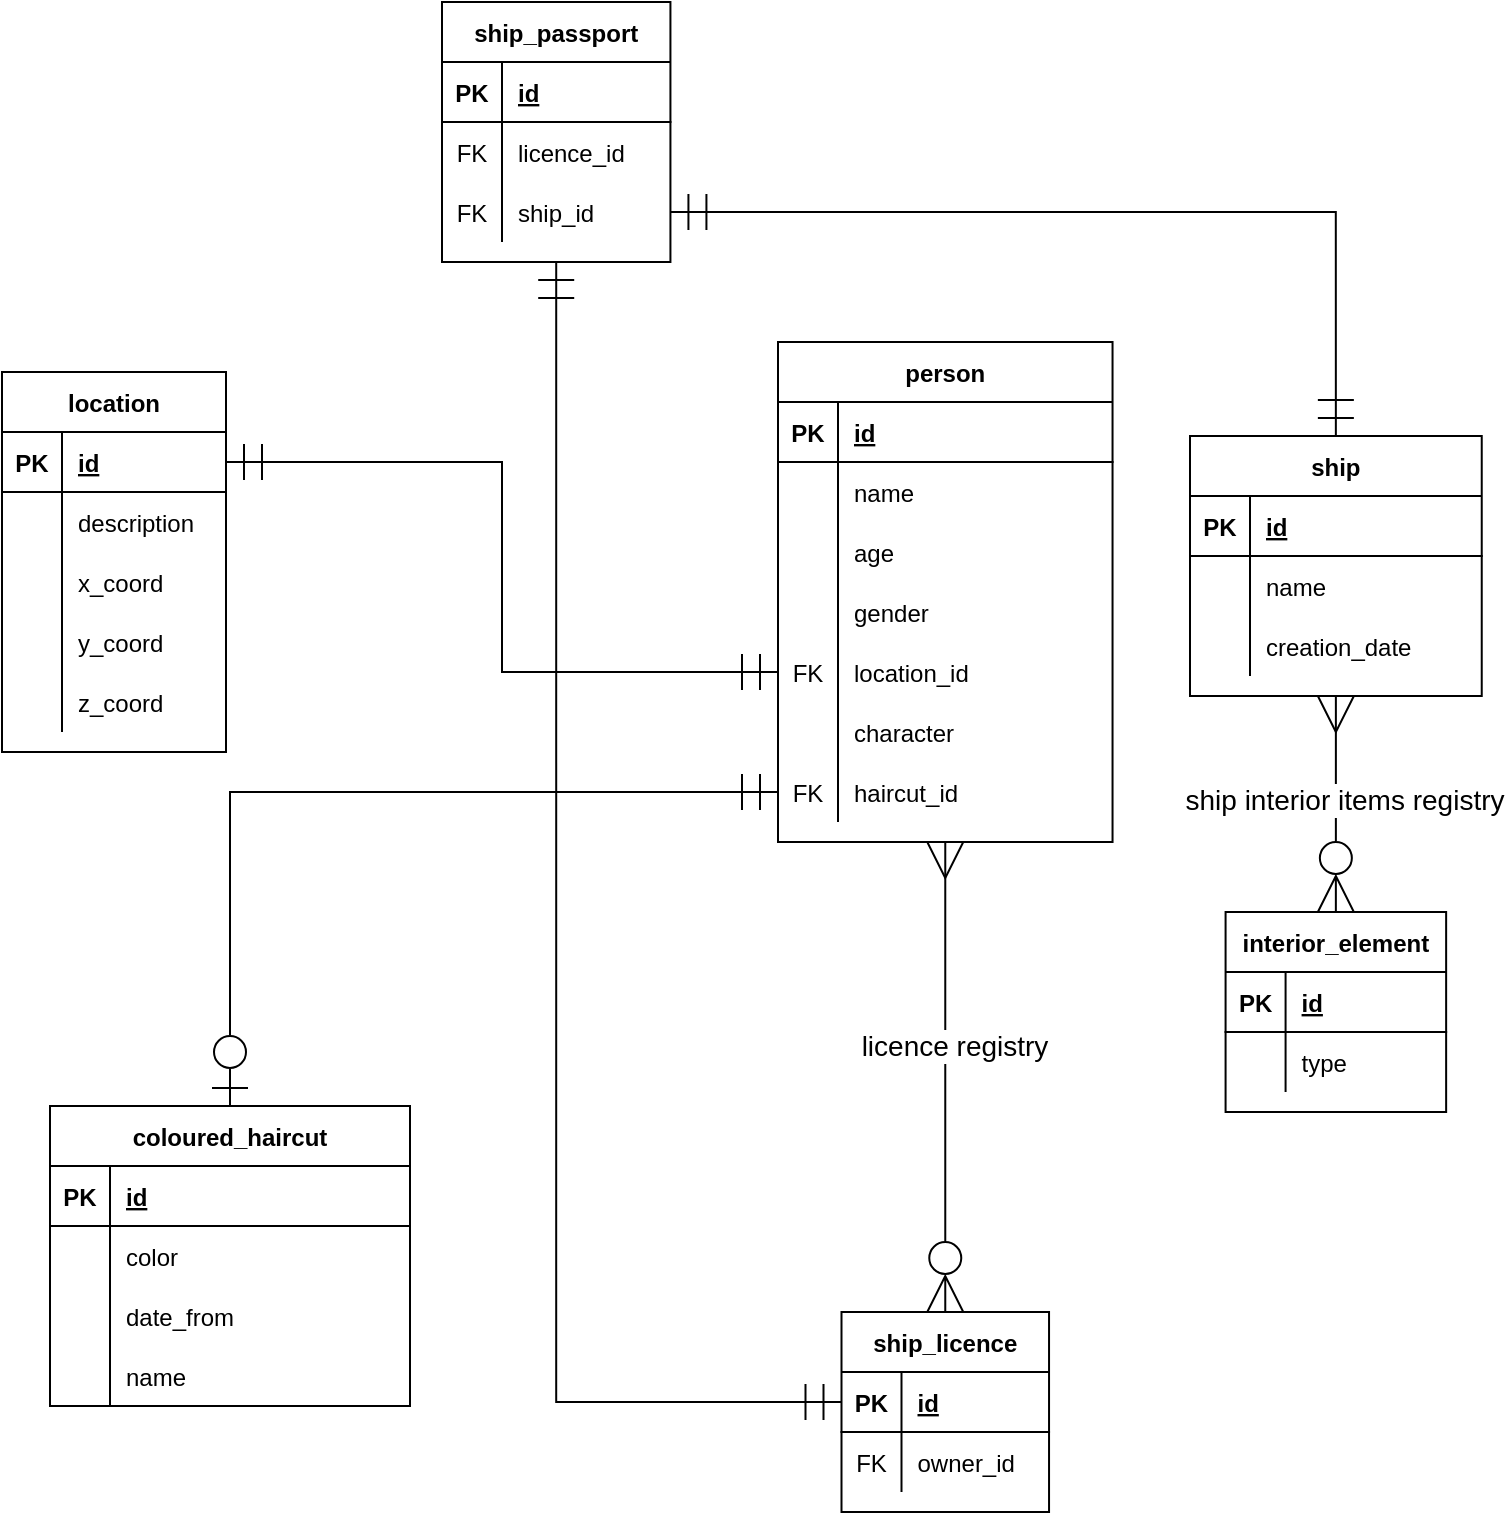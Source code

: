 <mxfile version="21.2.1" type="device" pages="2">
  <diagram id="aN4Brpv_6fbu-leNG-dG" name="infological">
    <mxGraphModel dx="3434" dy="838" grid="0" gridSize="10" guides="1" tooltips="1" connect="1" arrows="1" fold="1" page="0" pageScale="1" pageWidth="1100" pageHeight="850" math="0" shadow="0">
      <root>
        <mxCell id="0" />
        <mxCell id="1" parent="0" />
        <mxCell id="SPdOxryq6CvYOA-38Vv3-304" value="location" style="shape=table;startSize=30;container=1;collapsible=1;childLayout=tableLayout;fixedRows=1;rowLines=0;fontStyle=1;align=center;resizeLast=1;" parent="1" vertex="1">
          <mxGeometry x="-1793" y="522" width="112" height="190" as="geometry" />
        </mxCell>
        <mxCell id="SPdOxryq6CvYOA-38Vv3-305" value="" style="shape=tableRow;horizontal=0;startSize=0;swimlaneHead=0;swimlaneBody=0;fillColor=none;collapsible=0;dropTarget=0;points=[[0,0.5],[1,0.5]];portConstraint=eastwest;top=0;left=0;right=0;bottom=1;" parent="SPdOxryq6CvYOA-38Vv3-304" vertex="1">
          <mxGeometry y="30" width="112" height="30" as="geometry" />
        </mxCell>
        <mxCell id="SPdOxryq6CvYOA-38Vv3-306" value="PK" style="shape=partialRectangle;overflow=hidden;connectable=0;fillColor=none;top=0;left=0;bottom=0;right=0;fontStyle=1;" parent="SPdOxryq6CvYOA-38Vv3-305" vertex="1">
          <mxGeometry width="30" height="30" as="geometry">
            <mxRectangle width="30" height="30" as="alternateBounds" />
          </mxGeometry>
        </mxCell>
        <mxCell id="SPdOxryq6CvYOA-38Vv3-307" value="id" style="shape=partialRectangle;overflow=hidden;connectable=0;fillColor=none;align=left;top=0;left=0;bottom=0;right=0;spacingLeft=6;fontStyle=5;" parent="SPdOxryq6CvYOA-38Vv3-305" vertex="1">
          <mxGeometry x="30" width="82" height="30" as="geometry">
            <mxRectangle width="82" height="30" as="alternateBounds" />
          </mxGeometry>
        </mxCell>
        <mxCell id="SPdOxryq6CvYOA-38Vv3-308" value="" style="shape=tableRow;horizontal=0;startSize=0;swimlaneHead=0;swimlaneBody=0;fillColor=none;collapsible=0;dropTarget=0;points=[[0,0.5],[1,0.5]];portConstraint=eastwest;top=0;left=0;right=0;bottom=0;" parent="SPdOxryq6CvYOA-38Vv3-304" vertex="1">
          <mxGeometry y="60" width="112" height="30" as="geometry" />
        </mxCell>
        <mxCell id="SPdOxryq6CvYOA-38Vv3-309" value="" style="shape=partialRectangle;overflow=hidden;connectable=0;fillColor=none;top=0;left=0;bottom=0;right=0;" parent="SPdOxryq6CvYOA-38Vv3-308" vertex="1">
          <mxGeometry width="30" height="30" as="geometry">
            <mxRectangle width="30" height="30" as="alternateBounds" />
          </mxGeometry>
        </mxCell>
        <mxCell id="SPdOxryq6CvYOA-38Vv3-310" value="description" style="shape=partialRectangle;overflow=hidden;connectable=0;fillColor=none;align=left;top=0;left=0;bottom=0;right=0;spacingLeft=6;" parent="SPdOxryq6CvYOA-38Vv3-308" vertex="1">
          <mxGeometry x="30" width="82" height="30" as="geometry">
            <mxRectangle width="82" height="30" as="alternateBounds" />
          </mxGeometry>
        </mxCell>
        <mxCell id="SPdOxryq6CvYOA-38Vv3-311" value="" style="shape=tableRow;horizontal=0;startSize=0;swimlaneHead=0;swimlaneBody=0;fillColor=none;collapsible=0;dropTarget=0;points=[[0,0.5],[1,0.5]];portConstraint=eastwest;top=0;left=0;right=0;bottom=0;" parent="SPdOxryq6CvYOA-38Vv3-304" vertex="1">
          <mxGeometry y="90" width="112" height="30" as="geometry" />
        </mxCell>
        <mxCell id="SPdOxryq6CvYOA-38Vv3-312" value="" style="shape=partialRectangle;overflow=hidden;connectable=0;fillColor=none;top=0;left=0;bottom=0;right=0;" parent="SPdOxryq6CvYOA-38Vv3-311" vertex="1">
          <mxGeometry width="30" height="30" as="geometry">
            <mxRectangle width="30" height="30" as="alternateBounds" />
          </mxGeometry>
        </mxCell>
        <mxCell id="SPdOxryq6CvYOA-38Vv3-313" value="x_coord" style="shape=partialRectangle;overflow=hidden;connectable=0;fillColor=none;align=left;top=0;left=0;bottom=0;right=0;spacingLeft=6;" parent="SPdOxryq6CvYOA-38Vv3-311" vertex="1">
          <mxGeometry x="30" width="82" height="30" as="geometry">
            <mxRectangle width="82" height="30" as="alternateBounds" />
          </mxGeometry>
        </mxCell>
        <mxCell id="SPdOxryq6CvYOA-38Vv3-314" value="" style="shape=tableRow;horizontal=0;startSize=0;swimlaneHead=0;swimlaneBody=0;fillColor=none;collapsible=0;dropTarget=0;points=[[0,0.5],[1,0.5]];portConstraint=eastwest;top=0;left=0;right=0;bottom=0;" parent="SPdOxryq6CvYOA-38Vv3-304" vertex="1">
          <mxGeometry y="120" width="112" height="30" as="geometry" />
        </mxCell>
        <mxCell id="SPdOxryq6CvYOA-38Vv3-315" value="" style="shape=partialRectangle;overflow=hidden;connectable=0;fillColor=none;top=0;left=0;bottom=0;right=0;" parent="SPdOxryq6CvYOA-38Vv3-314" vertex="1">
          <mxGeometry width="30" height="30" as="geometry">
            <mxRectangle width="30" height="30" as="alternateBounds" />
          </mxGeometry>
        </mxCell>
        <mxCell id="SPdOxryq6CvYOA-38Vv3-316" value="y_coord" style="shape=partialRectangle;overflow=hidden;connectable=0;fillColor=none;align=left;top=0;left=0;bottom=0;right=0;spacingLeft=6;" parent="SPdOxryq6CvYOA-38Vv3-314" vertex="1">
          <mxGeometry x="30" width="82" height="30" as="geometry">
            <mxRectangle width="82" height="30" as="alternateBounds" />
          </mxGeometry>
        </mxCell>
        <mxCell id="SPdOxryq6CvYOA-38Vv3-317" value="" style="shape=tableRow;horizontal=0;startSize=0;swimlaneHead=0;swimlaneBody=0;fillColor=none;collapsible=0;dropTarget=0;points=[[0,0.5],[1,0.5]];portConstraint=eastwest;top=0;left=0;right=0;bottom=0;" parent="SPdOxryq6CvYOA-38Vv3-304" vertex="1">
          <mxGeometry y="150" width="112" height="30" as="geometry" />
        </mxCell>
        <mxCell id="SPdOxryq6CvYOA-38Vv3-318" value="" style="shape=partialRectangle;overflow=hidden;connectable=0;fillColor=none;top=0;left=0;bottom=0;right=0;" parent="SPdOxryq6CvYOA-38Vv3-317" vertex="1">
          <mxGeometry width="30" height="30" as="geometry">
            <mxRectangle width="30" height="30" as="alternateBounds" />
          </mxGeometry>
        </mxCell>
        <mxCell id="SPdOxryq6CvYOA-38Vv3-319" value="z_coord" style="shape=partialRectangle;overflow=hidden;connectable=0;fillColor=none;align=left;top=0;left=0;bottom=0;right=0;spacingLeft=6;" parent="SPdOxryq6CvYOA-38Vv3-317" vertex="1">
          <mxGeometry x="30" width="82" height="30" as="geometry">
            <mxRectangle width="82" height="30" as="alternateBounds" />
          </mxGeometry>
        </mxCell>
        <mxCell id="SPdOxryq6CvYOA-38Vv3-320" value="person" style="shape=table;startSize=30;container=1;collapsible=1;childLayout=tableLayout;fixedRows=1;rowLines=0;fontStyle=1;align=center;resizeLast=1;" parent="1" vertex="1">
          <mxGeometry x="-1405" y="507" width="167.268" height="250" as="geometry" />
        </mxCell>
        <mxCell id="SPdOxryq6CvYOA-38Vv3-321" value="" style="shape=tableRow;horizontal=0;startSize=0;swimlaneHead=0;swimlaneBody=0;fillColor=none;collapsible=0;dropTarget=0;points=[[0,0.5],[1,0.5]];portConstraint=eastwest;top=0;left=0;right=0;bottom=1;" parent="SPdOxryq6CvYOA-38Vv3-320" vertex="1">
          <mxGeometry y="30" width="167.268" height="30" as="geometry" />
        </mxCell>
        <mxCell id="SPdOxryq6CvYOA-38Vv3-322" value="PK" style="shape=partialRectangle;overflow=hidden;connectable=0;fillColor=none;top=0;left=0;bottom=0;right=0;fontStyle=1;" parent="SPdOxryq6CvYOA-38Vv3-321" vertex="1">
          <mxGeometry width="30" height="30" as="geometry">
            <mxRectangle width="30" height="30" as="alternateBounds" />
          </mxGeometry>
        </mxCell>
        <mxCell id="SPdOxryq6CvYOA-38Vv3-323" value="id" style="shape=partialRectangle;overflow=hidden;connectable=0;fillColor=none;align=left;top=0;left=0;bottom=0;right=0;spacingLeft=6;fontStyle=5;" parent="SPdOxryq6CvYOA-38Vv3-321" vertex="1">
          <mxGeometry x="30" width="137.268" height="30" as="geometry">
            <mxRectangle width="137.268" height="30" as="alternateBounds" />
          </mxGeometry>
        </mxCell>
        <mxCell id="SPdOxryq6CvYOA-38Vv3-324" value="" style="shape=tableRow;horizontal=0;startSize=0;swimlaneHead=0;swimlaneBody=0;fillColor=none;collapsible=0;dropTarget=0;points=[[0,0.5],[1,0.5]];portConstraint=eastwest;top=0;left=0;right=0;bottom=0;" parent="SPdOxryq6CvYOA-38Vv3-320" vertex="1">
          <mxGeometry y="60" width="167.268" height="30" as="geometry" />
        </mxCell>
        <mxCell id="SPdOxryq6CvYOA-38Vv3-325" value="" style="shape=partialRectangle;overflow=hidden;connectable=0;fillColor=none;top=0;left=0;bottom=0;right=0;" parent="SPdOxryq6CvYOA-38Vv3-324" vertex="1">
          <mxGeometry width="30" height="30" as="geometry">
            <mxRectangle width="30" height="30" as="alternateBounds" />
          </mxGeometry>
        </mxCell>
        <mxCell id="SPdOxryq6CvYOA-38Vv3-326" value="name" style="shape=partialRectangle;overflow=hidden;connectable=0;fillColor=none;align=left;top=0;left=0;bottom=0;right=0;spacingLeft=6;" parent="SPdOxryq6CvYOA-38Vv3-324" vertex="1">
          <mxGeometry x="30" width="137.268" height="30" as="geometry">
            <mxRectangle width="137.268" height="30" as="alternateBounds" />
          </mxGeometry>
        </mxCell>
        <mxCell id="SPdOxryq6CvYOA-38Vv3-327" value="" style="shape=tableRow;horizontal=0;startSize=0;swimlaneHead=0;swimlaneBody=0;fillColor=none;collapsible=0;dropTarget=0;points=[[0,0.5],[1,0.5]];portConstraint=eastwest;top=0;left=0;right=0;bottom=0;" parent="SPdOxryq6CvYOA-38Vv3-320" vertex="1">
          <mxGeometry y="90" width="167.268" height="30" as="geometry" />
        </mxCell>
        <mxCell id="SPdOxryq6CvYOA-38Vv3-328" value="" style="shape=partialRectangle;overflow=hidden;connectable=0;fillColor=none;top=0;left=0;bottom=0;right=0;" parent="SPdOxryq6CvYOA-38Vv3-327" vertex="1">
          <mxGeometry width="30" height="30" as="geometry">
            <mxRectangle width="30" height="30" as="alternateBounds" />
          </mxGeometry>
        </mxCell>
        <mxCell id="SPdOxryq6CvYOA-38Vv3-329" value="age" style="shape=partialRectangle;overflow=hidden;connectable=0;fillColor=none;align=left;top=0;left=0;bottom=0;right=0;spacingLeft=6;" parent="SPdOxryq6CvYOA-38Vv3-327" vertex="1">
          <mxGeometry x="30" width="137.268" height="30" as="geometry">
            <mxRectangle width="137.268" height="30" as="alternateBounds" />
          </mxGeometry>
        </mxCell>
        <mxCell id="SPdOxryq6CvYOA-38Vv3-330" value="" style="shape=tableRow;horizontal=0;startSize=0;swimlaneHead=0;swimlaneBody=0;fillColor=none;collapsible=0;dropTarget=0;points=[[0,0.5],[1,0.5]];portConstraint=eastwest;top=0;left=0;right=0;bottom=0;" parent="SPdOxryq6CvYOA-38Vv3-320" vertex="1">
          <mxGeometry y="120" width="167.268" height="30" as="geometry" />
        </mxCell>
        <mxCell id="SPdOxryq6CvYOA-38Vv3-331" value="" style="shape=partialRectangle;overflow=hidden;connectable=0;fillColor=none;top=0;left=0;bottom=0;right=0;" parent="SPdOxryq6CvYOA-38Vv3-330" vertex="1">
          <mxGeometry width="30" height="30" as="geometry">
            <mxRectangle width="30" height="30" as="alternateBounds" />
          </mxGeometry>
        </mxCell>
        <mxCell id="SPdOxryq6CvYOA-38Vv3-332" value="gender" style="shape=partialRectangle;overflow=hidden;connectable=0;fillColor=none;align=left;top=0;left=0;bottom=0;right=0;spacingLeft=6;" parent="SPdOxryq6CvYOA-38Vv3-330" vertex="1">
          <mxGeometry x="30" width="137.268" height="30" as="geometry">
            <mxRectangle width="137.268" height="30" as="alternateBounds" />
          </mxGeometry>
        </mxCell>
        <mxCell id="SPdOxryq6CvYOA-38Vv3-333" value="" style="shape=tableRow;horizontal=0;startSize=0;swimlaneHead=0;swimlaneBody=0;fillColor=none;collapsible=0;dropTarget=0;points=[[0,0.5],[1,0.5]];portConstraint=eastwest;top=0;left=0;right=0;bottom=0;" parent="SPdOxryq6CvYOA-38Vv3-320" vertex="1">
          <mxGeometry y="150" width="167.268" height="30" as="geometry" />
        </mxCell>
        <mxCell id="SPdOxryq6CvYOA-38Vv3-334" value="FK" style="shape=partialRectangle;overflow=hidden;connectable=0;fillColor=none;top=0;left=0;bottom=0;right=0;" parent="SPdOxryq6CvYOA-38Vv3-333" vertex="1">
          <mxGeometry width="30" height="30" as="geometry">
            <mxRectangle width="30" height="30" as="alternateBounds" />
          </mxGeometry>
        </mxCell>
        <mxCell id="SPdOxryq6CvYOA-38Vv3-335" value="location_id" style="shape=partialRectangle;overflow=hidden;connectable=0;fillColor=none;align=left;top=0;left=0;bottom=0;right=0;spacingLeft=6;" parent="SPdOxryq6CvYOA-38Vv3-333" vertex="1">
          <mxGeometry x="30" width="137.268" height="30" as="geometry">
            <mxRectangle width="137.268" height="30" as="alternateBounds" />
          </mxGeometry>
        </mxCell>
        <mxCell id="SPdOxryq6CvYOA-38Vv3-336" value="" style="shape=tableRow;horizontal=0;startSize=0;swimlaneHead=0;swimlaneBody=0;fillColor=none;collapsible=0;dropTarget=0;points=[[0,0.5],[1,0.5]];portConstraint=eastwest;top=0;left=0;right=0;bottom=0;" parent="SPdOxryq6CvYOA-38Vv3-320" vertex="1">
          <mxGeometry y="180" width="167.268" height="30" as="geometry" />
        </mxCell>
        <mxCell id="SPdOxryq6CvYOA-38Vv3-337" value="" style="shape=partialRectangle;overflow=hidden;connectable=0;fillColor=none;top=0;left=0;bottom=0;right=0;" parent="SPdOxryq6CvYOA-38Vv3-336" vertex="1">
          <mxGeometry width="30" height="30" as="geometry">
            <mxRectangle width="30" height="30" as="alternateBounds" />
          </mxGeometry>
        </mxCell>
        <mxCell id="SPdOxryq6CvYOA-38Vv3-338" value="character" style="shape=partialRectangle;overflow=hidden;connectable=0;fillColor=none;align=left;top=0;left=0;bottom=0;right=0;spacingLeft=6;" parent="SPdOxryq6CvYOA-38Vv3-336" vertex="1">
          <mxGeometry x="30" width="137.268" height="30" as="geometry">
            <mxRectangle width="137.268" height="30" as="alternateBounds" />
          </mxGeometry>
        </mxCell>
        <mxCell id="y0eG56yNmjeCE-dsxs_L-14" value="" style="shape=tableRow;horizontal=0;startSize=0;swimlaneHead=0;swimlaneBody=0;fillColor=none;collapsible=0;dropTarget=0;points=[[0,0.5],[1,0.5]];portConstraint=eastwest;top=0;left=0;right=0;bottom=0;" parent="SPdOxryq6CvYOA-38Vv3-320" vertex="1">
          <mxGeometry y="210" width="167.268" height="30" as="geometry" />
        </mxCell>
        <mxCell id="y0eG56yNmjeCE-dsxs_L-15" value="FK" style="shape=partialRectangle;overflow=hidden;connectable=0;fillColor=none;top=0;left=0;bottom=0;right=0;" parent="y0eG56yNmjeCE-dsxs_L-14" vertex="1">
          <mxGeometry width="30" height="30" as="geometry">
            <mxRectangle width="30" height="30" as="alternateBounds" />
          </mxGeometry>
        </mxCell>
        <mxCell id="y0eG56yNmjeCE-dsxs_L-16" value="haircut_id" style="shape=partialRectangle;overflow=hidden;connectable=0;fillColor=none;align=left;top=0;left=0;bottom=0;right=0;spacingLeft=6;" parent="y0eG56yNmjeCE-dsxs_L-14" vertex="1">
          <mxGeometry x="30" width="137.268" height="30" as="geometry">
            <mxRectangle width="137.268" height="30" as="alternateBounds" />
          </mxGeometry>
        </mxCell>
        <mxCell id="SPdOxryq6CvYOA-38Vv3-339" value="ship_licence" style="shape=table;startSize=30;container=1;collapsible=1;childLayout=tableLayout;fixedRows=1;rowLines=0;fontStyle=1;align=center;resizeLast=1;" parent="1" vertex="1">
          <mxGeometry x="-1373.25" y="992" width="103.773" height="100" as="geometry" />
        </mxCell>
        <mxCell id="SPdOxryq6CvYOA-38Vv3-340" value="" style="shape=tableRow;horizontal=0;startSize=0;swimlaneHead=0;swimlaneBody=0;fillColor=none;collapsible=0;dropTarget=0;points=[[0,0.5],[1,0.5]];portConstraint=eastwest;top=0;left=0;right=0;bottom=1;" parent="SPdOxryq6CvYOA-38Vv3-339" vertex="1">
          <mxGeometry y="30" width="103.773" height="30" as="geometry" />
        </mxCell>
        <mxCell id="SPdOxryq6CvYOA-38Vv3-341" value="PK" style="shape=partialRectangle;overflow=hidden;connectable=0;fillColor=none;top=0;left=0;bottom=0;right=0;fontStyle=1;" parent="SPdOxryq6CvYOA-38Vv3-340" vertex="1">
          <mxGeometry width="30" height="30" as="geometry">
            <mxRectangle width="30" height="30" as="alternateBounds" />
          </mxGeometry>
        </mxCell>
        <mxCell id="SPdOxryq6CvYOA-38Vv3-342" value="id" style="shape=partialRectangle;overflow=hidden;connectable=0;fillColor=none;align=left;top=0;left=0;bottom=0;right=0;spacingLeft=6;fontStyle=5;" parent="SPdOxryq6CvYOA-38Vv3-340" vertex="1">
          <mxGeometry x="30" width="73.773" height="30" as="geometry">
            <mxRectangle width="73.773" height="30" as="alternateBounds" />
          </mxGeometry>
        </mxCell>
        <mxCell id="SPdOxryq6CvYOA-38Vv3-343" value="" style="shape=tableRow;horizontal=0;startSize=0;swimlaneHead=0;swimlaneBody=0;fillColor=none;collapsible=0;dropTarget=0;points=[[0,0.5],[1,0.5]];portConstraint=eastwest;top=0;left=0;right=0;bottom=0;" parent="SPdOxryq6CvYOA-38Vv3-339" vertex="1">
          <mxGeometry y="60" width="103.773" height="30" as="geometry" />
        </mxCell>
        <mxCell id="SPdOxryq6CvYOA-38Vv3-344" value="FK" style="shape=partialRectangle;overflow=hidden;connectable=0;fillColor=none;top=0;left=0;bottom=0;right=0;" parent="SPdOxryq6CvYOA-38Vv3-343" vertex="1">
          <mxGeometry width="30" height="30" as="geometry">
            <mxRectangle width="30" height="30" as="alternateBounds" />
          </mxGeometry>
        </mxCell>
        <mxCell id="SPdOxryq6CvYOA-38Vv3-345" value="owner_id" style="shape=partialRectangle;overflow=hidden;connectable=0;fillColor=none;align=left;top=0;left=0;bottom=0;right=0;spacingLeft=6;" parent="SPdOxryq6CvYOA-38Vv3-343" vertex="1">
          <mxGeometry x="30" width="73.773" height="30" as="geometry">
            <mxRectangle width="73.773" height="30" as="alternateBounds" />
          </mxGeometry>
        </mxCell>
        <mxCell id="tx_IO2stBi0yPhVZyPk0-5" style="edgeStyle=orthogonalEdgeStyle;rounded=0;orthogonalLoop=1;jettySize=auto;html=1;exitX=0.5;exitY=1;exitDx=0;exitDy=0;entryX=0.5;entryY=0;entryDx=0;entryDy=0;startArrow=ERmany;startFill=0;endArrow=ERzeroToMany;endFill=0;startSize=16;endSize=16;" parent="1" source="SPdOxryq6CvYOA-38Vv3-320" target="SPdOxryq6CvYOA-38Vv3-339" edge="1">
          <mxGeometry relative="1" as="geometry">
            <mxPoint x="-1390.5" y="912" as="sourcePoint" />
          </mxGeometry>
        </mxCell>
        <mxCell id="WHR_HpHZX-7r_Uw4XPgh-1" value="&lt;font style=&quot;font-size: 14px;&quot;&gt;licence registry&lt;/font&gt;" style="edgeLabel;html=1;align=center;verticalAlign=middle;resizable=0;points=[];" parent="tx_IO2stBi0yPhVZyPk0-5" vertex="1" connectable="0">
          <mxGeometry x="-0.148" y="-2" relative="1" as="geometry">
            <mxPoint x="6" y="2" as="offset" />
          </mxGeometry>
        </mxCell>
        <mxCell id="tx_IO2stBi0yPhVZyPk0-10" style="edgeStyle=orthogonalEdgeStyle;rounded=0;orthogonalLoop=1;jettySize=auto;html=1;exitX=0.5;exitY=0;exitDx=0;exitDy=0;entryX=1;entryY=0.5;entryDx=0;entryDy=0;startArrow=ERmandOne;startFill=0;endArrow=ERmandOne;endFill=0;startSize=16;endSize=16;" parent="1" source="SPdOxryq6CvYOA-38Vv3-356" target="SPdOxryq6CvYOA-38Vv3-376" edge="1">
          <mxGeometry relative="1" as="geometry" />
        </mxCell>
        <mxCell id="SPdOxryq6CvYOA-38Vv3-356" value="ship" style="shape=table;startSize=30;container=1;collapsible=1;childLayout=tableLayout;fixedRows=1;rowLines=0;fontStyle=1;align=center;resizeLast=1;" parent="1" vertex="1">
          <mxGeometry x="-1199" y="554" width="145.868" height="130" as="geometry" />
        </mxCell>
        <mxCell id="SPdOxryq6CvYOA-38Vv3-357" value="" style="shape=tableRow;horizontal=0;startSize=0;swimlaneHead=0;swimlaneBody=0;fillColor=none;collapsible=0;dropTarget=0;points=[[0,0.5],[1,0.5]];portConstraint=eastwest;top=0;left=0;right=0;bottom=1;" parent="SPdOxryq6CvYOA-38Vv3-356" vertex="1">
          <mxGeometry y="30" width="145.868" height="30" as="geometry" />
        </mxCell>
        <mxCell id="SPdOxryq6CvYOA-38Vv3-358" value="PK" style="shape=partialRectangle;overflow=hidden;connectable=0;fillColor=none;top=0;left=0;bottom=0;right=0;fontStyle=1;" parent="SPdOxryq6CvYOA-38Vv3-357" vertex="1">
          <mxGeometry width="30" height="30" as="geometry">
            <mxRectangle width="30" height="30" as="alternateBounds" />
          </mxGeometry>
        </mxCell>
        <mxCell id="SPdOxryq6CvYOA-38Vv3-359" value="id" style="shape=partialRectangle;overflow=hidden;connectable=0;fillColor=none;align=left;top=0;left=0;bottom=0;right=0;spacingLeft=6;fontStyle=5;" parent="SPdOxryq6CvYOA-38Vv3-357" vertex="1">
          <mxGeometry x="30" width="115.868" height="30" as="geometry">
            <mxRectangle width="115.868" height="30" as="alternateBounds" />
          </mxGeometry>
        </mxCell>
        <mxCell id="SPdOxryq6CvYOA-38Vv3-360" value="" style="shape=tableRow;horizontal=0;startSize=0;swimlaneHead=0;swimlaneBody=0;fillColor=none;collapsible=0;dropTarget=0;points=[[0,0.5],[1,0.5]];portConstraint=eastwest;top=0;left=0;right=0;bottom=0;" parent="SPdOxryq6CvYOA-38Vv3-356" vertex="1">
          <mxGeometry y="60" width="145.868" height="30" as="geometry" />
        </mxCell>
        <mxCell id="SPdOxryq6CvYOA-38Vv3-361" value="" style="shape=partialRectangle;overflow=hidden;connectable=0;fillColor=none;top=0;left=0;bottom=0;right=0;" parent="SPdOxryq6CvYOA-38Vv3-360" vertex="1">
          <mxGeometry width="30" height="30" as="geometry">
            <mxRectangle width="30" height="30" as="alternateBounds" />
          </mxGeometry>
        </mxCell>
        <mxCell id="SPdOxryq6CvYOA-38Vv3-362" value="name" style="shape=partialRectangle;overflow=hidden;connectable=0;fillColor=none;align=left;top=0;left=0;bottom=0;right=0;spacingLeft=6;" parent="SPdOxryq6CvYOA-38Vv3-360" vertex="1">
          <mxGeometry x="30" width="115.868" height="30" as="geometry">
            <mxRectangle width="115.868" height="30" as="alternateBounds" />
          </mxGeometry>
        </mxCell>
        <mxCell id="SPdOxryq6CvYOA-38Vv3-363" value="" style="shape=tableRow;horizontal=0;startSize=0;swimlaneHead=0;swimlaneBody=0;fillColor=none;collapsible=0;dropTarget=0;points=[[0,0.5],[1,0.5]];portConstraint=eastwest;top=0;left=0;right=0;bottom=0;" parent="SPdOxryq6CvYOA-38Vv3-356" vertex="1">
          <mxGeometry y="90" width="145.868" height="30" as="geometry" />
        </mxCell>
        <mxCell id="SPdOxryq6CvYOA-38Vv3-364" value="" style="shape=partialRectangle;overflow=hidden;connectable=0;fillColor=none;top=0;left=0;bottom=0;right=0;" parent="SPdOxryq6CvYOA-38Vv3-363" vertex="1">
          <mxGeometry width="30" height="30" as="geometry">
            <mxRectangle width="30" height="30" as="alternateBounds" />
          </mxGeometry>
        </mxCell>
        <mxCell id="SPdOxryq6CvYOA-38Vv3-365" value="creation_date" style="shape=partialRectangle;overflow=hidden;connectable=0;fillColor=none;align=left;top=0;left=0;bottom=0;right=0;spacingLeft=6;" parent="SPdOxryq6CvYOA-38Vv3-363" vertex="1">
          <mxGeometry x="30" width="115.868" height="30" as="geometry">
            <mxRectangle width="115.868" height="30" as="alternateBounds" />
          </mxGeometry>
        </mxCell>
        <mxCell id="tx_IO2stBi0yPhVZyPk0-9" style="edgeStyle=orthogonalEdgeStyle;rounded=0;orthogonalLoop=1;jettySize=auto;html=1;exitX=0.5;exitY=1;exitDx=0;exitDy=0;entryX=0;entryY=0.5;entryDx=0;entryDy=0;startArrow=ERmandOne;startFill=0;endArrow=ERmandOne;endFill=0;startSize=16;endSize=16;" parent="1" source="SPdOxryq6CvYOA-38Vv3-366" target="SPdOxryq6CvYOA-38Vv3-340" edge="1">
          <mxGeometry relative="1" as="geometry" />
        </mxCell>
        <mxCell id="SPdOxryq6CvYOA-38Vv3-366" value="ship_passport" style="shape=table;startSize=30;container=1;collapsible=1;childLayout=tableLayout;fixedRows=1;rowLines=0;fontStyle=1;align=center;resizeLast=1;" parent="1" vertex="1">
          <mxGeometry x="-1573" y="337" width="114.213" height="130" as="geometry" />
        </mxCell>
        <mxCell id="SPdOxryq6CvYOA-38Vv3-367" value="" style="shape=tableRow;horizontal=0;startSize=0;swimlaneHead=0;swimlaneBody=0;fillColor=none;collapsible=0;dropTarget=0;points=[[0,0.5],[1,0.5]];portConstraint=eastwest;top=0;left=0;right=0;bottom=1;" parent="SPdOxryq6CvYOA-38Vv3-366" vertex="1">
          <mxGeometry y="30" width="114.213" height="30" as="geometry" />
        </mxCell>
        <mxCell id="SPdOxryq6CvYOA-38Vv3-368" value="PK" style="shape=partialRectangle;overflow=hidden;connectable=0;fillColor=none;top=0;left=0;bottom=0;right=0;fontStyle=1;" parent="SPdOxryq6CvYOA-38Vv3-367" vertex="1">
          <mxGeometry width="30" height="30" as="geometry">
            <mxRectangle width="30" height="30" as="alternateBounds" />
          </mxGeometry>
        </mxCell>
        <mxCell id="SPdOxryq6CvYOA-38Vv3-369" value="id" style="shape=partialRectangle;overflow=hidden;connectable=0;fillColor=none;align=left;top=0;left=0;bottom=0;right=0;spacingLeft=6;fontStyle=5;" parent="SPdOxryq6CvYOA-38Vv3-367" vertex="1">
          <mxGeometry x="30" width="84.213" height="30" as="geometry">
            <mxRectangle width="84.213" height="30" as="alternateBounds" />
          </mxGeometry>
        </mxCell>
        <mxCell id="SPdOxryq6CvYOA-38Vv3-373" value="" style="shape=tableRow;horizontal=0;startSize=0;swimlaneHead=0;swimlaneBody=0;fillColor=none;collapsible=0;dropTarget=0;points=[[0,0.5],[1,0.5]];portConstraint=eastwest;top=0;left=0;right=0;bottom=0;" parent="SPdOxryq6CvYOA-38Vv3-366" vertex="1">
          <mxGeometry y="60" width="114.213" height="30" as="geometry" />
        </mxCell>
        <mxCell id="SPdOxryq6CvYOA-38Vv3-374" value="FK" style="shape=partialRectangle;overflow=hidden;connectable=0;fillColor=none;top=0;left=0;bottom=0;right=0;" parent="SPdOxryq6CvYOA-38Vv3-373" vertex="1">
          <mxGeometry width="30" height="30" as="geometry">
            <mxRectangle width="30" height="30" as="alternateBounds" />
          </mxGeometry>
        </mxCell>
        <mxCell id="SPdOxryq6CvYOA-38Vv3-375" value="licence_id" style="shape=partialRectangle;overflow=hidden;connectable=0;fillColor=none;align=left;top=0;left=0;bottom=0;right=0;spacingLeft=6;" parent="SPdOxryq6CvYOA-38Vv3-373" vertex="1">
          <mxGeometry x="30" width="84.213" height="30" as="geometry">
            <mxRectangle width="84.213" height="30" as="alternateBounds" />
          </mxGeometry>
        </mxCell>
        <mxCell id="SPdOxryq6CvYOA-38Vv3-376" value="" style="shape=tableRow;horizontal=0;startSize=0;swimlaneHead=0;swimlaneBody=0;fillColor=none;collapsible=0;dropTarget=0;points=[[0,0.5],[1,0.5]];portConstraint=eastwest;top=0;left=0;right=0;bottom=0;" parent="SPdOxryq6CvYOA-38Vv3-366" vertex="1">
          <mxGeometry y="90" width="114.213" height="30" as="geometry" />
        </mxCell>
        <mxCell id="SPdOxryq6CvYOA-38Vv3-377" value="FK" style="shape=partialRectangle;overflow=hidden;connectable=0;fillColor=none;top=0;left=0;bottom=0;right=0;" parent="SPdOxryq6CvYOA-38Vv3-376" vertex="1">
          <mxGeometry width="30" height="30" as="geometry">
            <mxRectangle width="30" height="30" as="alternateBounds" />
          </mxGeometry>
        </mxCell>
        <mxCell id="SPdOxryq6CvYOA-38Vv3-378" value="ship_id" style="shape=partialRectangle;overflow=hidden;connectable=0;fillColor=none;align=left;top=0;left=0;bottom=0;right=0;spacingLeft=6;" parent="SPdOxryq6CvYOA-38Vv3-376" vertex="1">
          <mxGeometry x="30" width="84.213" height="30" as="geometry">
            <mxRectangle width="84.213" height="30" as="alternateBounds" />
          </mxGeometry>
        </mxCell>
        <mxCell id="SPdOxryq6CvYOA-38Vv3-379" value="interior_element" style="shape=table;startSize=30;container=1;collapsible=1;childLayout=tableLayout;fixedRows=1;rowLines=0;fontStyle=1;align=center;resizeLast=1;" parent="1" vertex="1">
          <mxGeometry x="-1181.21" y="792" width="110.279" height="100" as="geometry" />
        </mxCell>
        <mxCell id="SPdOxryq6CvYOA-38Vv3-380" value="" style="shape=tableRow;horizontal=0;startSize=0;swimlaneHead=0;swimlaneBody=0;fillColor=none;collapsible=0;dropTarget=0;points=[[0,0.5],[1,0.5]];portConstraint=eastwest;top=0;left=0;right=0;bottom=1;" parent="SPdOxryq6CvYOA-38Vv3-379" vertex="1">
          <mxGeometry y="30" width="110.279" height="30" as="geometry" />
        </mxCell>
        <mxCell id="SPdOxryq6CvYOA-38Vv3-381" value="PK" style="shape=partialRectangle;overflow=hidden;connectable=0;fillColor=none;top=0;left=0;bottom=0;right=0;fontStyle=1;" parent="SPdOxryq6CvYOA-38Vv3-380" vertex="1">
          <mxGeometry width="30" height="30" as="geometry">
            <mxRectangle width="30" height="30" as="alternateBounds" />
          </mxGeometry>
        </mxCell>
        <mxCell id="SPdOxryq6CvYOA-38Vv3-382" value="id" style="shape=partialRectangle;overflow=hidden;connectable=0;fillColor=none;align=left;top=0;left=0;bottom=0;right=0;spacingLeft=6;fontStyle=5;" parent="SPdOxryq6CvYOA-38Vv3-380" vertex="1">
          <mxGeometry x="30" width="80.279" height="30" as="geometry">
            <mxRectangle width="80.279" height="30" as="alternateBounds" />
          </mxGeometry>
        </mxCell>
        <mxCell id="SPdOxryq6CvYOA-38Vv3-386" value="" style="shape=tableRow;horizontal=0;startSize=0;swimlaneHead=0;swimlaneBody=0;fillColor=none;collapsible=0;dropTarget=0;points=[[0,0.5],[1,0.5]];portConstraint=eastwest;top=0;left=0;right=0;bottom=0;" parent="SPdOxryq6CvYOA-38Vv3-379" vertex="1">
          <mxGeometry y="60" width="110.279" height="30" as="geometry" />
        </mxCell>
        <mxCell id="SPdOxryq6CvYOA-38Vv3-387" value="" style="shape=partialRectangle;overflow=hidden;connectable=0;fillColor=none;top=0;left=0;bottom=0;right=0;" parent="SPdOxryq6CvYOA-38Vv3-386" vertex="1">
          <mxGeometry width="30" height="30" as="geometry">
            <mxRectangle width="30" height="30" as="alternateBounds" />
          </mxGeometry>
        </mxCell>
        <mxCell id="SPdOxryq6CvYOA-38Vv3-388" value="type" style="shape=partialRectangle;overflow=hidden;connectable=0;fillColor=none;align=left;top=0;left=0;bottom=0;right=0;spacingLeft=6;" parent="SPdOxryq6CvYOA-38Vv3-386" vertex="1">
          <mxGeometry x="30" width="80.279" height="30" as="geometry">
            <mxRectangle width="80.279" height="30" as="alternateBounds" />
          </mxGeometry>
        </mxCell>
        <mxCell id="tx_IO2stBi0yPhVZyPk0-8" style="edgeStyle=orthogonalEdgeStyle;rounded=0;orthogonalLoop=1;jettySize=auto;html=1;exitX=0.5;exitY=1;exitDx=0;exitDy=0;entryX=0.5;entryY=0;entryDx=0;entryDy=0;startArrow=ERmany;startFill=0;endArrow=ERzeroToMany;endFill=0;startSize=16;endSize=16;" parent="1" source="SPdOxryq6CvYOA-38Vv3-356" target="SPdOxryq6CvYOA-38Vv3-379" edge="1">
          <mxGeometry relative="1" as="geometry">
            <mxPoint x="-1053.571" y="925" as="sourcePoint" />
          </mxGeometry>
        </mxCell>
        <mxCell id="WHR_HpHZX-7r_Uw4XPgh-2" value="&lt;font style=&quot;font-size: 14px;&quot;&gt;ship interior items registry&lt;/font&gt;" style="edgeLabel;html=1;align=center;verticalAlign=middle;resizable=0;points=[];fontSize=13;" parent="tx_IO2stBi0yPhVZyPk0-8" vertex="1" connectable="0">
          <mxGeometry x="-0.086" y="-2" relative="1" as="geometry">
            <mxPoint x="6" y="2" as="offset" />
          </mxGeometry>
        </mxCell>
        <mxCell id="tx_IO2stBi0yPhVZyPk0-12" style="edgeStyle=orthogonalEdgeStyle;rounded=0;orthogonalLoop=1;jettySize=auto;html=1;exitX=0;exitY=0.5;exitDx=0;exitDy=0;entryX=1;entryY=0.5;entryDx=0;entryDy=0;startArrow=ERmandOne;startFill=0;endArrow=ERmandOne;endFill=0;startSize=16;endSize=16;" parent="1" source="SPdOxryq6CvYOA-38Vv3-333" target="SPdOxryq6CvYOA-38Vv3-305" edge="1">
          <mxGeometry relative="1" as="geometry" />
        </mxCell>
        <mxCell id="y0eG56yNmjeCE-dsxs_L-1" value="coloured_haircut" style="shape=table;startSize=30;container=1;collapsible=1;childLayout=tableLayout;fixedRows=1;rowLines=0;fontStyle=1;align=center;resizeLast=1;" parent="1" vertex="1">
          <mxGeometry x="-1769" y="889" width="180" height="150" as="geometry" />
        </mxCell>
        <mxCell id="y0eG56yNmjeCE-dsxs_L-2" value="" style="shape=tableRow;horizontal=0;startSize=0;swimlaneHead=0;swimlaneBody=0;fillColor=none;collapsible=0;dropTarget=0;points=[[0,0.5],[1,0.5]];portConstraint=eastwest;top=0;left=0;right=0;bottom=1;" parent="y0eG56yNmjeCE-dsxs_L-1" vertex="1">
          <mxGeometry y="30" width="180" height="30" as="geometry" />
        </mxCell>
        <mxCell id="y0eG56yNmjeCE-dsxs_L-3" value="PK" style="shape=partialRectangle;connectable=0;fillColor=none;top=0;left=0;bottom=0;right=0;fontStyle=1;overflow=hidden;" parent="y0eG56yNmjeCE-dsxs_L-2" vertex="1">
          <mxGeometry width="30" height="30" as="geometry">
            <mxRectangle width="30" height="30" as="alternateBounds" />
          </mxGeometry>
        </mxCell>
        <mxCell id="y0eG56yNmjeCE-dsxs_L-4" value="id" style="shape=partialRectangle;connectable=0;fillColor=none;top=0;left=0;bottom=0;right=0;align=left;spacingLeft=6;fontStyle=5;overflow=hidden;" parent="y0eG56yNmjeCE-dsxs_L-2" vertex="1">
          <mxGeometry x="30" width="150" height="30" as="geometry">
            <mxRectangle width="150" height="30" as="alternateBounds" />
          </mxGeometry>
        </mxCell>
        <mxCell id="y0eG56yNmjeCE-dsxs_L-5" value="" style="shape=tableRow;horizontal=0;startSize=0;swimlaneHead=0;swimlaneBody=0;fillColor=none;collapsible=0;dropTarget=0;points=[[0,0.5],[1,0.5]];portConstraint=eastwest;top=0;left=0;right=0;bottom=0;" parent="y0eG56yNmjeCE-dsxs_L-1" vertex="1">
          <mxGeometry y="60" width="180" height="30" as="geometry" />
        </mxCell>
        <mxCell id="y0eG56yNmjeCE-dsxs_L-6" value="" style="shape=partialRectangle;connectable=0;fillColor=none;top=0;left=0;bottom=0;right=0;editable=1;overflow=hidden;" parent="y0eG56yNmjeCE-dsxs_L-5" vertex="1">
          <mxGeometry width="30" height="30" as="geometry">
            <mxRectangle width="30" height="30" as="alternateBounds" />
          </mxGeometry>
        </mxCell>
        <mxCell id="y0eG56yNmjeCE-dsxs_L-7" value="color" style="shape=partialRectangle;connectable=0;fillColor=none;top=0;left=0;bottom=0;right=0;align=left;spacingLeft=6;overflow=hidden;" parent="y0eG56yNmjeCE-dsxs_L-5" vertex="1">
          <mxGeometry x="30" width="150" height="30" as="geometry">
            <mxRectangle width="150" height="30" as="alternateBounds" />
          </mxGeometry>
        </mxCell>
        <mxCell id="y0eG56yNmjeCE-dsxs_L-8" value="" style="shape=tableRow;horizontal=0;startSize=0;swimlaneHead=0;swimlaneBody=0;fillColor=none;collapsible=0;dropTarget=0;points=[[0,0.5],[1,0.5]];portConstraint=eastwest;top=0;left=0;right=0;bottom=0;" parent="y0eG56yNmjeCE-dsxs_L-1" vertex="1">
          <mxGeometry y="90" width="180" height="30" as="geometry" />
        </mxCell>
        <mxCell id="y0eG56yNmjeCE-dsxs_L-9" value="" style="shape=partialRectangle;connectable=0;fillColor=none;top=0;left=0;bottom=0;right=0;editable=1;overflow=hidden;" parent="y0eG56yNmjeCE-dsxs_L-8" vertex="1">
          <mxGeometry width="30" height="30" as="geometry">
            <mxRectangle width="30" height="30" as="alternateBounds" />
          </mxGeometry>
        </mxCell>
        <mxCell id="y0eG56yNmjeCE-dsxs_L-10" value="date_from" style="shape=partialRectangle;connectable=0;fillColor=none;top=0;left=0;bottom=0;right=0;align=left;spacingLeft=6;overflow=hidden;" parent="y0eG56yNmjeCE-dsxs_L-8" vertex="1">
          <mxGeometry x="30" width="150" height="30" as="geometry">
            <mxRectangle width="150" height="30" as="alternateBounds" />
          </mxGeometry>
        </mxCell>
        <mxCell id="y0eG56yNmjeCE-dsxs_L-11" value="" style="shape=tableRow;horizontal=0;startSize=0;swimlaneHead=0;swimlaneBody=0;fillColor=none;collapsible=0;dropTarget=0;points=[[0,0.5],[1,0.5]];portConstraint=eastwest;top=0;left=0;right=0;bottom=0;" parent="y0eG56yNmjeCE-dsxs_L-1" vertex="1">
          <mxGeometry y="120" width="180" height="30" as="geometry" />
        </mxCell>
        <mxCell id="y0eG56yNmjeCE-dsxs_L-12" value="" style="shape=partialRectangle;connectable=0;fillColor=none;top=0;left=0;bottom=0;right=0;editable=1;overflow=hidden;" parent="y0eG56yNmjeCE-dsxs_L-11" vertex="1">
          <mxGeometry width="30" height="30" as="geometry">
            <mxRectangle width="30" height="30" as="alternateBounds" />
          </mxGeometry>
        </mxCell>
        <mxCell id="y0eG56yNmjeCE-dsxs_L-13" value="name" style="shape=partialRectangle;connectable=0;fillColor=none;top=0;left=0;bottom=0;right=0;align=left;spacingLeft=6;overflow=hidden;" parent="y0eG56yNmjeCE-dsxs_L-11" vertex="1">
          <mxGeometry x="30" width="150" height="30" as="geometry">
            <mxRectangle width="150" height="30" as="alternateBounds" />
          </mxGeometry>
        </mxCell>
        <mxCell id="y0eG56yNmjeCE-dsxs_L-17" style="edgeStyle=orthogonalEdgeStyle;rounded=0;orthogonalLoop=1;jettySize=auto;html=1;exitX=0;exitY=0.5;exitDx=0;exitDy=0;entryX=0.5;entryY=0;entryDx=0;entryDy=0;startArrow=ERmandOne;startFill=0;endArrow=ERzeroToOne;endFill=0;endSize=16;startSize=16;" parent="1" source="y0eG56yNmjeCE-dsxs_L-14" target="y0eG56yNmjeCE-dsxs_L-1" edge="1">
          <mxGeometry relative="1" as="geometry" />
        </mxCell>
      </root>
    </mxGraphModel>
  </diagram>
  <diagram id="HVnb9eWFEhm6bAVe1KLh" name="datalogical">
    <mxGraphModel dx="4087" dy="986" grid="0" gridSize="10" guides="1" tooltips="1" connect="1" arrows="1" fold="1" page="0" pageScale="1" pageWidth="1100" pageHeight="850" math="0" shadow="0">
      <root>
        <mxCell id="0" />
        <mxCell id="1" parent="0" />
        <mxCell id="pCWxr_TlRG8uWZxQKZwK-1" value="location" style="shape=table;startSize=30;container=1;collapsible=1;childLayout=tableLayout;fixedRows=1;rowLines=0;fontStyle=1;align=center;resizeLast=1;" parent="1" vertex="1">
          <mxGeometry x="-2228" y="456" width="214.976" height="190" as="geometry" />
        </mxCell>
        <mxCell id="pCWxr_TlRG8uWZxQKZwK-2" value="" style="shape=tableRow;horizontal=0;startSize=0;swimlaneHead=0;swimlaneBody=0;fillColor=none;collapsible=0;dropTarget=0;points=[[0,0.5],[1,0.5]];portConstraint=eastwest;top=0;left=0;right=0;bottom=1;" parent="pCWxr_TlRG8uWZxQKZwK-1" vertex="1">
          <mxGeometry y="30" width="214.976" height="30" as="geometry" />
        </mxCell>
        <mxCell id="pCWxr_TlRG8uWZxQKZwK-3" value="PK" style="shape=partialRectangle;overflow=hidden;connectable=0;fillColor=none;top=0;left=0;bottom=0;right=0;fontStyle=1;" parent="pCWxr_TlRG8uWZxQKZwK-2" vertex="1">
          <mxGeometry width="30" height="30" as="geometry">
            <mxRectangle width="30" height="30" as="alternateBounds" />
          </mxGeometry>
        </mxCell>
        <mxCell id="pCWxr_TlRG8uWZxQKZwK-4" value="id SERIAL " style="shape=partialRectangle;overflow=hidden;connectable=0;fillColor=none;align=left;top=0;left=0;bottom=0;right=0;spacingLeft=6;fontStyle=5;" parent="pCWxr_TlRG8uWZxQKZwK-2" vertex="1">
          <mxGeometry x="30" width="184.976" height="30" as="geometry">
            <mxRectangle width="184.976" height="30" as="alternateBounds" />
          </mxGeometry>
        </mxCell>
        <mxCell id="pCWxr_TlRG8uWZxQKZwK-5" value="" style="shape=tableRow;horizontal=0;startSize=0;swimlaneHead=0;swimlaneBody=0;fillColor=none;collapsible=0;dropTarget=0;points=[[0,0.5],[1,0.5]];portConstraint=eastwest;top=0;left=0;right=0;bottom=0;" parent="pCWxr_TlRG8uWZxQKZwK-1" vertex="1">
          <mxGeometry y="60" width="214.976" height="30" as="geometry" />
        </mxCell>
        <mxCell id="pCWxr_TlRG8uWZxQKZwK-6" value="" style="shape=partialRectangle;overflow=hidden;connectable=0;fillColor=none;top=0;left=0;bottom=0;right=0;" parent="pCWxr_TlRG8uWZxQKZwK-5" vertex="1">
          <mxGeometry width="30" height="30" as="geometry">
            <mxRectangle width="30" height="30" as="alternateBounds" />
          </mxGeometry>
        </mxCell>
        <mxCell id="pCWxr_TlRG8uWZxQKZwK-7" value="description VARCHAR(64)" style="shape=partialRectangle;overflow=hidden;connectable=0;fillColor=none;align=left;top=0;left=0;bottom=0;right=0;spacingLeft=6;" parent="pCWxr_TlRG8uWZxQKZwK-5" vertex="1">
          <mxGeometry x="30" width="184.976" height="30" as="geometry">
            <mxRectangle width="184.976" height="30" as="alternateBounds" />
          </mxGeometry>
        </mxCell>
        <mxCell id="pCWxr_TlRG8uWZxQKZwK-8" value="" style="shape=tableRow;horizontal=0;startSize=0;swimlaneHead=0;swimlaneBody=0;fillColor=none;collapsible=0;dropTarget=0;points=[[0,0.5],[1,0.5]];portConstraint=eastwest;top=0;left=0;right=0;bottom=0;" parent="pCWxr_TlRG8uWZxQKZwK-1" vertex="1">
          <mxGeometry y="90" width="214.976" height="30" as="geometry" />
        </mxCell>
        <mxCell id="pCWxr_TlRG8uWZxQKZwK-9" value="" style="shape=partialRectangle;overflow=hidden;connectable=0;fillColor=none;top=0;left=0;bottom=0;right=0;" parent="pCWxr_TlRG8uWZxQKZwK-8" vertex="1">
          <mxGeometry width="30" height="30" as="geometry">
            <mxRectangle width="30" height="30" as="alternateBounds" />
          </mxGeometry>
        </mxCell>
        <mxCell id="pCWxr_TlRG8uWZxQKZwK-10" value="x_coord FLOAT" style="shape=partialRectangle;overflow=hidden;connectable=0;fillColor=none;align=left;top=0;left=0;bottom=0;right=0;spacingLeft=6;" parent="pCWxr_TlRG8uWZxQKZwK-8" vertex="1">
          <mxGeometry x="30" width="184.976" height="30" as="geometry">
            <mxRectangle width="184.976" height="30" as="alternateBounds" />
          </mxGeometry>
        </mxCell>
        <mxCell id="pCWxr_TlRG8uWZxQKZwK-11" value="" style="shape=tableRow;horizontal=0;startSize=0;swimlaneHead=0;swimlaneBody=0;fillColor=none;collapsible=0;dropTarget=0;points=[[0,0.5],[1,0.5]];portConstraint=eastwest;top=0;left=0;right=0;bottom=0;" parent="pCWxr_TlRG8uWZxQKZwK-1" vertex="1">
          <mxGeometry y="120" width="214.976" height="30" as="geometry" />
        </mxCell>
        <mxCell id="pCWxr_TlRG8uWZxQKZwK-12" value="" style="shape=partialRectangle;overflow=hidden;connectable=0;fillColor=none;top=0;left=0;bottom=0;right=0;" parent="pCWxr_TlRG8uWZxQKZwK-11" vertex="1">
          <mxGeometry width="30" height="30" as="geometry">
            <mxRectangle width="30" height="30" as="alternateBounds" />
          </mxGeometry>
        </mxCell>
        <mxCell id="pCWxr_TlRG8uWZxQKZwK-13" value="y_coord FLOAT" style="shape=partialRectangle;overflow=hidden;connectable=0;fillColor=none;align=left;top=0;left=0;bottom=0;right=0;spacingLeft=6;" parent="pCWxr_TlRG8uWZxQKZwK-11" vertex="1">
          <mxGeometry x="30" width="184.976" height="30" as="geometry">
            <mxRectangle width="184.976" height="30" as="alternateBounds" />
          </mxGeometry>
        </mxCell>
        <mxCell id="pCWxr_TlRG8uWZxQKZwK-14" value="" style="shape=tableRow;horizontal=0;startSize=0;swimlaneHead=0;swimlaneBody=0;fillColor=none;collapsible=0;dropTarget=0;points=[[0,0.5],[1,0.5]];portConstraint=eastwest;top=0;left=0;right=0;bottom=0;" parent="pCWxr_TlRG8uWZxQKZwK-1" vertex="1">
          <mxGeometry y="150" width="214.976" height="30" as="geometry" />
        </mxCell>
        <mxCell id="pCWxr_TlRG8uWZxQKZwK-15" value="" style="shape=partialRectangle;overflow=hidden;connectable=0;fillColor=none;top=0;left=0;bottom=0;right=0;" parent="pCWxr_TlRG8uWZxQKZwK-14" vertex="1">
          <mxGeometry width="30" height="30" as="geometry">
            <mxRectangle width="30" height="30" as="alternateBounds" />
          </mxGeometry>
        </mxCell>
        <mxCell id="pCWxr_TlRG8uWZxQKZwK-16" value="z_coord FLOAT" style="shape=partialRectangle;overflow=hidden;connectable=0;fillColor=none;align=left;top=0;left=0;bottom=0;right=0;spacingLeft=6;" parent="pCWxr_TlRG8uWZxQKZwK-14" vertex="1">
          <mxGeometry x="30" width="184.976" height="30" as="geometry">
            <mxRectangle width="184.976" height="30" as="alternateBounds" />
          </mxGeometry>
        </mxCell>
        <mxCell id="pCWxr_TlRG8uWZxQKZwK-17" value="person" style="shape=table;startSize=30;container=1;collapsible=1;childLayout=tableLayout;fixedRows=1;rowLines=0;fontStyle=1;align=center;resizeLast=1;" parent="1" vertex="1">
          <mxGeometry x="-1604.0" y="485" width="192.53" height="250" as="geometry" />
        </mxCell>
        <mxCell id="pCWxr_TlRG8uWZxQKZwK-18" value="" style="shape=tableRow;horizontal=0;startSize=0;swimlaneHead=0;swimlaneBody=0;fillColor=none;collapsible=0;dropTarget=0;points=[[0,0.5],[1,0.5]];portConstraint=eastwest;top=0;left=0;right=0;bottom=1;" parent="pCWxr_TlRG8uWZxQKZwK-17" vertex="1">
          <mxGeometry y="30" width="192.53" height="30" as="geometry" />
        </mxCell>
        <mxCell id="pCWxr_TlRG8uWZxQKZwK-19" value="PK" style="shape=partialRectangle;overflow=hidden;connectable=0;fillColor=none;top=0;left=0;bottom=0;right=0;fontStyle=1;" parent="pCWxr_TlRG8uWZxQKZwK-18" vertex="1">
          <mxGeometry width="30" height="30" as="geometry">
            <mxRectangle width="30" height="30" as="alternateBounds" />
          </mxGeometry>
        </mxCell>
        <mxCell id="pCWxr_TlRG8uWZxQKZwK-20" value="id SERIAL " style="shape=partialRectangle;overflow=hidden;connectable=0;fillColor=none;align=left;top=0;left=0;bottom=0;right=0;spacingLeft=6;fontStyle=5;" parent="pCWxr_TlRG8uWZxQKZwK-18" vertex="1">
          <mxGeometry x="30" width="162.53" height="30" as="geometry">
            <mxRectangle width="162.53" height="30" as="alternateBounds" />
          </mxGeometry>
        </mxCell>
        <mxCell id="pCWxr_TlRG8uWZxQKZwK-21" value="" style="shape=tableRow;horizontal=0;startSize=0;swimlaneHead=0;swimlaneBody=0;fillColor=none;collapsible=0;dropTarget=0;points=[[0,0.5],[1,0.5]];portConstraint=eastwest;top=0;left=0;right=0;bottom=0;" parent="pCWxr_TlRG8uWZxQKZwK-17" vertex="1">
          <mxGeometry y="60" width="192.53" height="30" as="geometry" />
        </mxCell>
        <mxCell id="pCWxr_TlRG8uWZxQKZwK-22" value="" style="shape=partialRectangle;overflow=hidden;connectable=0;fillColor=none;top=0;left=0;bottom=0;right=0;" parent="pCWxr_TlRG8uWZxQKZwK-21" vertex="1">
          <mxGeometry width="30" height="30" as="geometry">
            <mxRectangle width="30" height="30" as="alternateBounds" />
          </mxGeometry>
        </mxCell>
        <mxCell id="pCWxr_TlRG8uWZxQKZwK-23" value="name VARCHAR(32)" style="shape=partialRectangle;overflow=hidden;connectable=0;fillColor=none;align=left;top=0;left=0;bottom=0;right=0;spacingLeft=6;" parent="pCWxr_TlRG8uWZxQKZwK-21" vertex="1">
          <mxGeometry x="30" width="162.53" height="30" as="geometry">
            <mxRectangle width="162.53" height="30" as="alternateBounds" />
          </mxGeometry>
        </mxCell>
        <mxCell id="pCWxr_TlRG8uWZxQKZwK-24" value="" style="shape=tableRow;horizontal=0;startSize=0;swimlaneHead=0;swimlaneBody=0;fillColor=none;collapsible=0;dropTarget=0;points=[[0,0.5],[1,0.5]];portConstraint=eastwest;top=0;left=0;right=0;bottom=0;" parent="pCWxr_TlRG8uWZxQKZwK-17" vertex="1">
          <mxGeometry y="90" width="192.53" height="30" as="geometry" />
        </mxCell>
        <mxCell id="pCWxr_TlRG8uWZxQKZwK-25" value="" style="shape=partialRectangle;overflow=hidden;connectable=0;fillColor=none;top=0;left=0;bottom=0;right=0;" parent="pCWxr_TlRG8uWZxQKZwK-24" vertex="1">
          <mxGeometry width="30" height="30" as="geometry">
            <mxRectangle width="30" height="30" as="alternateBounds" />
          </mxGeometry>
        </mxCell>
        <mxCell id="pCWxr_TlRG8uWZxQKZwK-26" value="age INT" style="shape=partialRectangle;overflow=hidden;connectable=0;fillColor=none;align=left;top=0;left=0;bottom=0;right=0;spacingLeft=6;" parent="pCWxr_TlRG8uWZxQKZwK-24" vertex="1">
          <mxGeometry x="30" width="162.53" height="30" as="geometry">
            <mxRectangle width="162.53" height="30" as="alternateBounds" />
          </mxGeometry>
        </mxCell>
        <mxCell id="pCWxr_TlRG8uWZxQKZwK-27" value="" style="shape=tableRow;horizontal=0;startSize=0;swimlaneHead=0;swimlaneBody=0;fillColor=none;collapsible=0;dropTarget=0;points=[[0,0.5],[1,0.5]];portConstraint=eastwest;top=0;left=0;right=0;bottom=0;" parent="pCWxr_TlRG8uWZxQKZwK-17" vertex="1">
          <mxGeometry y="120" width="192.53" height="30" as="geometry" />
        </mxCell>
        <mxCell id="pCWxr_TlRG8uWZxQKZwK-28" value="" style="shape=partialRectangle;overflow=hidden;connectable=0;fillColor=none;top=0;left=0;bottom=0;right=0;" parent="pCWxr_TlRG8uWZxQKZwK-27" vertex="1">
          <mxGeometry width="30" height="30" as="geometry">
            <mxRectangle width="30" height="30" as="alternateBounds" />
          </mxGeometry>
        </mxCell>
        <mxCell id="pCWxr_TlRG8uWZxQKZwK-29" value="gender person_gender" style="shape=partialRectangle;overflow=hidden;connectable=0;fillColor=none;align=left;top=0;left=0;bottom=0;right=0;spacingLeft=6;" parent="pCWxr_TlRG8uWZxQKZwK-27" vertex="1">
          <mxGeometry x="30" width="162.53" height="30" as="geometry">
            <mxRectangle width="162.53" height="30" as="alternateBounds" />
          </mxGeometry>
        </mxCell>
        <mxCell id="pCWxr_TlRG8uWZxQKZwK-30" value="" style="shape=tableRow;horizontal=0;startSize=0;swimlaneHead=0;swimlaneBody=0;fillColor=none;collapsible=0;dropTarget=0;points=[[0,0.5],[1,0.5]];portConstraint=eastwest;top=0;left=0;right=0;bottom=0;" parent="pCWxr_TlRG8uWZxQKZwK-17" vertex="1">
          <mxGeometry y="150" width="192.53" height="30" as="geometry" />
        </mxCell>
        <mxCell id="pCWxr_TlRG8uWZxQKZwK-31" value="FK" style="shape=partialRectangle;overflow=hidden;connectable=0;fillColor=none;top=0;left=0;bottom=0;right=0;" parent="pCWxr_TlRG8uWZxQKZwK-30" vertex="1">
          <mxGeometry width="30" height="30" as="geometry">
            <mxRectangle width="30" height="30" as="alternateBounds" />
          </mxGeometry>
        </mxCell>
        <mxCell id="pCWxr_TlRG8uWZxQKZwK-32" value="location_id INT" style="shape=partialRectangle;overflow=hidden;connectable=0;fillColor=none;align=left;top=0;left=0;bottom=0;right=0;spacingLeft=6;" parent="pCWxr_TlRG8uWZxQKZwK-30" vertex="1">
          <mxGeometry x="30" width="162.53" height="30" as="geometry">
            <mxRectangle width="162.53" height="30" as="alternateBounds" />
          </mxGeometry>
        </mxCell>
        <mxCell id="pCWxr_TlRG8uWZxQKZwK-33" value="" style="shape=tableRow;horizontal=0;startSize=0;swimlaneHead=0;swimlaneBody=0;fillColor=none;collapsible=0;dropTarget=0;points=[[0,0.5],[1,0.5]];portConstraint=eastwest;top=0;left=0;right=0;bottom=0;" parent="pCWxr_TlRG8uWZxQKZwK-17" vertex="1">
          <mxGeometry y="180" width="192.53" height="30" as="geometry" />
        </mxCell>
        <mxCell id="pCWxr_TlRG8uWZxQKZwK-34" value="" style="shape=partialRectangle;overflow=hidden;connectable=0;fillColor=none;top=0;left=0;bottom=0;right=0;" parent="pCWxr_TlRG8uWZxQKZwK-33" vertex="1">
          <mxGeometry width="30" height="30" as="geometry">
            <mxRectangle width="30" height="30" as="alternateBounds" />
          </mxGeometry>
        </mxCell>
        <mxCell id="pCWxr_TlRG8uWZxQKZwK-35" value="character VARCHAR(32)" style="shape=partialRectangle;overflow=hidden;connectable=0;fillColor=none;align=left;top=0;left=0;bottom=0;right=0;spacingLeft=6;" parent="pCWxr_TlRG8uWZxQKZwK-33" vertex="1">
          <mxGeometry x="30" width="162.53" height="30" as="geometry">
            <mxRectangle width="162.53" height="30" as="alternateBounds" />
          </mxGeometry>
        </mxCell>
        <mxCell id="96WHZK6G3XDEFh7gXQlD-104" value="" style="shape=tableRow;horizontal=0;startSize=0;swimlaneHead=0;swimlaneBody=0;fillColor=none;collapsible=0;dropTarget=0;points=[[0,0.5],[1,0.5]];portConstraint=eastwest;top=0;left=0;right=0;bottom=0;" parent="pCWxr_TlRG8uWZxQKZwK-17" vertex="1">
          <mxGeometry y="210" width="192.53" height="30" as="geometry" />
        </mxCell>
        <mxCell id="96WHZK6G3XDEFh7gXQlD-105" value="FK" style="shape=partialRectangle;overflow=hidden;connectable=0;fillColor=none;top=0;left=0;bottom=0;right=0;" parent="96WHZK6G3XDEFh7gXQlD-104" vertex="1">
          <mxGeometry width="30" height="30" as="geometry">
            <mxRectangle width="30" height="30" as="alternateBounds" />
          </mxGeometry>
        </mxCell>
        <mxCell id="96WHZK6G3XDEFh7gXQlD-106" value="haircut_id INT" style="shape=partialRectangle;overflow=hidden;connectable=0;fillColor=none;align=left;top=0;left=0;bottom=0;right=0;spacingLeft=6;" parent="96WHZK6G3XDEFh7gXQlD-104" vertex="1">
          <mxGeometry x="30" width="162.53" height="30" as="geometry">
            <mxRectangle width="162.53" height="30" as="alternateBounds" />
          </mxGeometry>
        </mxCell>
        <mxCell id="pCWxr_TlRG8uWZxQKZwK-36" value="ship_licence" style="shape=table;startSize=30;container=1;collapsible=1;childLayout=tableLayout;fixedRows=1;rowLines=0;fontStyle=1;align=center;resizeLast=1;" parent="1" vertex="1">
          <mxGeometry x="-1629" y="941.5" width="190.435" height="100" as="geometry" />
        </mxCell>
        <mxCell id="pCWxr_TlRG8uWZxQKZwK-37" value="" style="shape=tableRow;horizontal=0;startSize=0;swimlaneHead=0;swimlaneBody=0;fillColor=none;collapsible=0;dropTarget=0;points=[[0,0.5],[1,0.5]];portConstraint=eastwest;top=0;left=0;right=0;bottom=1;" parent="pCWxr_TlRG8uWZxQKZwK-36" vertex="1">
          <mxGeometry y="30" width="190.435" height="30" as="geometry" />
        </mxCell>
        <mxCell id="pCWxr_TlRG8uWZxQKZwK-38" value="PK" style="shape=partialRectangle;overflow=hidden;connectable=0;fillColor=none;top=0;left=0;bottom=0;right=0;fontStyle=1;" parent="pCWxr_TlRG8uWZxQKZwK-37" vertex="1">
          <mxGeometry width="30" height="30" as="geometry">
            <mxRectangle width="30" height="30" as="alternateBounds" />
          </mxGeometry>
        </mxCell>
        <mxCell id="pCWxr_TlRG8uWZxQKZwK-39" value="id SERIAL " style="shape=partialRectangle;overflow=hidden;connectable=0;fillColor=none;align=left;top=0;left=0;bottom=0;right=0;spacingLeft=6;fontStyle=5;" parent="pCWxr_TlRG8uWZxQKZwK-37" vertex="1">
          <mxGeometry x="30" width="160.435" height="30" as="geometry">
            <mxRectangle width="160.435" height="30" as="alternateBounds" />
          </mxGeometry>
        </mxCell>
        <mxCell id="pCWxr_TlRG8uWZxQKZwK-40" value="" style="shape=tableRow;horizontal=0;startSize=0;swimlaneHead=0;swimlaneBody=0;fillColor=none;collapsible=0;dropTarget=0;points=[[0,0.5],[1,0.5]];portConstraint=eastwest;top=0;left=0;right=0;bottom=0;" parent="pCWxr_TlRG8uWZxQKZwK-36" vertex="1">
          <mxGeometry y="60" width="190.435" height="30" as="geometry" />
        </mxCell>
        <mxCell id="pCWxr_TlRG8uWZxQKZwK-41" value="FK" style="shape=partialRectangle;overflow=hidden;connectable=0;fillColor=none;top=0;left=0;bottom=0;right=0;" parent="pCWxr_TlRG8uWZxQKZwK-40" vertex="1">
          <mxGeometry width="30" height="30" as="geometry">
            <mxRectangle width="30" height="30" as="alternateBounds" />
          </mxGeometry>
        </mxCell>
        <mxCell id="pCWxr_TlRG8uWZxQKZwK-42" value="owner_id INT" style="shape=partialRectangle;overflow=hidden;connectable=0;fillColor=none;align=left;top=0;left=0;bottom=0;right=0;spacingLeft=6;" parent="pCWxr_TlRG8uWZxQKZwK-40" vertex="1">
          <mxGeometry x="30" width="160.435" height="30" as="geometry">
            <mxRectangle width="160.435" height="30" as="alternateBounds" />
          </mxGeometry>
        </mxCell>
        <mxCell id="pCWxr_TlRG8uWZxQKZwK-46" style="edgeStyle=orthogonalEdgeStyle;rounded=0;orthogonalLoop=1;jettySize=auto;html=1;exitX=0;exitY=0.5;exitDx=0;exitDy=0;entryX=0;entryY=0.5;entryDx=0;entryDy=0;startArrow=ERzeroToMany;startFill=0;endArrow=ERmandOne;endFill=0;endSize=16;startSize=16;" parent="1" source="pCWxr_TlRG8uWZxQKZwK-49" target="pCWxr_TlRG8uWZxQKZwK-18" edge="1">
          <mxGeometry relative="1" as="geometry" />
        </mxCell>
        <mxCell id="pCWxr_TlRG8uWZxQKZwK-47" style="edgeStyle=orthogonalEdgeStyle;rounded=0;orthogonalLoop=1;jettySize=auto;html=1;exitX=0;exitY=0.5;exitDx=0;exitDy=0;entryX=0;entryY=0.5;entryDx=0;entryDy=0;startArrow=ERmany;startFill=0;endArrow=ERmandOne;endFill=0;startSize=16;endSize=16;" parent="1" source="pCWxr_TlRG8uWZxQKZwK-52" target="pCWxr_TlRG8uWZxQKZwK-37" edge="1">
          <mxGeometry relative="1" as="geometry" />
        </mxCell>
        <mxCell id="pCWxr_TlRG8uWZxQKZwK-48" value="ship_licence_registry" style="shape=table;startSize=30;container=1;collapsible=1;childLayout=tableLayout;fixedRows=1;rowLines=0;fontStyle=1;align=center;resizeLast=1;" parent="1" vertex="1">
          <mxGeometry x="-1580" y="774" width="157.303" height="130" as="geometry" />
        </mxCell>
        <mxCell id="pCWxr_TlRG8uWZxQKZwK-49" value="" style="shape=tableRow;horizontal=0;startSize=0;swimlaneHead=0;swimlaneBody=0;fillColor=none;collapsible=0;dropTarget=0;points=[[0,0.5],[1,0.5]];portConstraint=eastwest;top=0;left=0;right=0;bottom=0;" parent="pCWxr_TlRG8uWZxQKZwK-48" vertex="1">
          <mxGeometry y="30" width="157.303" height="30" as="geometry" />
        </mxCell>
        <mxCell id="pCWxr_TlRG8uWZxQKZwK-50" value="FK" style="shape=partialRectangle;overflow=hidden;connectable=0;fillColor=none;top=0;left=0;bottom=0;right=0;" parent="pCWxr_TlRG8uWZxQKZwK-49" vertex="1">
          <mxGeometry width="30" height="30" as="geometry">
            <mxRectangle width="30" height="30" as="alternateBounds" />
          </mxGeometry>
        </mxCell>
        <mxCell id="pCWxr_TlRG8uWZxQKZwK-51" value="owner_id INT" style="shape=partialRectangle;overflow=hidden;connectable=0;fillColor=none;align=left;top=0;left=0;bottom=0;right=0;spacingLeft=6;" parent="pCWxr_TlRG8uWZxQKZwK-49" vertex="1">
          <mxGeometry x="30" width="127.303" height="30" as="geometry">
            <mxRectangle width="127.303" height="30" as="alternateBounds" />
          </mxGeometry>
        </mxCell>
        <mxCell id="pCWxr_TlRG8uWZxQKZwK-52" value="" style="shape=tableRow;horizontal=0;startSize=0;swimlaneHead=0;swimlaneBody=0;fillColor=none;collapsible=0;dropTarget=0;points=[[0,0.5],[1,0.5]];portConstraint=eastwest;top=0;left=0;right=0;bottom=0;" parent="pCWxr_TlRG8uWZxQKZwK-48" vertex="1">
          <mxGeometry y="60" width="157.303" height="30" as="geometry" />
        </mxCell>
        <mxCell id="pCWxr_TlRG8uWZxQKZwK-53" value="FK" style="shape=partialRectangle;overflow=hidden;connectable=0;fillColor=none;top=0;left=0;bottom=0;right=0;" parent="pCWxr_TlRG8uWZxQKZwK-52" vertex="1">
          <mxGeometry width="30" height="30" as="geometry">
            <mxRectangle width="30" height="30" as="alternateBounds" />
          </mxGeometry>
        </mxCell>
        <mxCell id="pCWxr_TlRG8uWZxQKZwK-54" value="license_id INT" style="shape=partialRectangle;overflow=hidden;connectable=0;fillColor=none;align=left;top=0;left=0;bottom=0;right=0;spacingLeft=6;" parent="pCWxr_TlRG8uWZxQKZwK-52" vertex="1">
          <mxGeometry x="30" width="127.303" height="30" as="geometry">
            <mxRectangle width="127.303" height="30" as="alternateBounds" />
          </mxGeometry>
        </mxCell>
        <mxCell id="J1gQTecfWi3mHXRinpkM-1" value="" style="shape=tableRow;horizontal=0;startSize=0;swimlaneHead=0;swimlaneBody=0;fillColor=none;collapsible=0;dropTarget=0;points=[[0,0.5],[1,0.5]];portConstraint=eastwest;top=0;left=0;right=0;bottom=0;" parent="pCWxr_TlRG8uWZxQKZwK-48" vertex="1">
          <mxGeometry y="90" width="157.303" height="30" as="geometry" />
        </mxCell>
        <mxCell id="J1gQTecfWi3mHXRinpkM-2" value="" style="shape=partialRectangle;overflow=hidden;connectable=0;fillColor=none;top=0;left=0;bottom=0;right=0;" parent="J1gQTecfWi3mHXRinpkM-1" vertex="1">
          <mxGeometry width="30" height="30" as="geometry">
            <mxRectangle width="30" height="30" as="alternateBounds" />
          </mxGeometry>
        </mxCell>
        <mxCell id="J1gQTecfWi3mHXRinpkM-3" value="status license_status" style="shape=partialRectangle;overflow=hidden;connectable=0;fillColor=none;align=left;top=0;left=0;bottom=0;right=0;spacingLeft=6;" parent="J1gQTecfWi3mHXRinpkM-1" vertex="1">
          <mxGeometry x="30" width="127.303" height="30" as="geometry">
            <mxRectangle width="127.303" height="30" as="alternateBounds" />
          </mxGeometry>
        </mxCell>
        <mxCell id="pCWxr_TlRG8uWZxQKZwK-55" style="edgeStyle=orthogonalEdgeStyle;rounded=0;orthogonalLoop=1;jettySize=auto;html=1;exitX=0;exitY=0.5;exitDx=0;exitDy=0;entryX=1;entryY=0.5;entryDx=0;entryDy=0;startArrow=ERmandOne;startFill=0;endArrow=ERmandOne;endFill=0;startSize=16;endSize=16;" parent="1" source="pCWxr_TlRG8uWZxQKZwK-57" target="pCWxr_TlRG8uWZxQKZwK-77" edge="1">
          <mxGeometry relative="1" as="geometry">
            <Array as="points">
              <mxPoint x="-1298" y="561" />
              <mxPoint x="-1298" y="378" />
            </Array>
          </mxGeometry>
        </mxCell>
        <mxCell id="pCWxr_TlRG8uWZxQKZwK-56" value="ship" style="shape=table;startSize=30;container=1;collapsible=1;childLayout=tableLayout;fixedRows=1;rowLines=0;fontStyle=1;align=center;resizeLast=1;" parent="1" vertex="1">
          <mxGeometry x="-1207" y="516" width="193.929" height="130" as="geometry" />
        </mxCell>
        <mxCell id="pCWxr_TlRG8uWZxQKZwK-57" value="" style="shape=tableRow;horizontal=0;startSize=0;swimlaneHead=0;swimlaneBody=0;fillColor=none;collapsible=0;dropTarget=0;points=[[0,0.5],[1,0.5]];portConstraint=eastwest;top=0;left=0;right=0;bottom=1;" parent="pCWxr_TlRG8uWZxQKZwK-56" vertex="1">
          <mxGeometry y="30" width="193.929" height="30" as="geometry" />
        </mxCell>
        <mxCell id="pCWxr_TlRG8uWZxQKZwK-58" value="PK" style="shape=partialRectangle;overflow=hidden;connectable=0;fillColor=none;top=0;left=0;bottom=0;right=0;fontStyle=1;" parent="pCWxr_TlRG8uWZxQKZwK-57" vertex="1">
          <mxGeometry width="30" height="30" as="geometry">
            <mxRectangle width="30" height="30" as="alternateBounds" />
          </mxGeometry>
        </mxCell>
        <mxCell id="pCWxr_TlRG8uWZxQKZwK-59" value="id SERIAL " style="shape=partialRectangle;overflow=hidden;connectable=0;fillColor=none;align=left;top=0;left=0;bottom=0;right=0;spacingLeft=6;fontStyle=5;" parent="pCWxr_TlRG8uWZxQKZwK-57" vertex="1">
          <mxGeometry x="30" width="163.929" height="30" as="geometry">
            <mxRectangle width="163.929" height="30" as="alternateBounds" />
          </mxGeometry>
        </mxCell>
        <mxCell id="pCWxr_TlRG8uWZxQKZwK-60" value="" style="shape=tableRow;horizontal=0;startSize=0;swimlaneHead=0;swimlaneBody=0;fillColor=none;collapsible=0;dropTarget=0;points=[[0,0.5],[1,0.5]];portConstraint=eastwest;top=0;left=0;right=0;bottom=0;" parent="pCWxr_TlRG8uWZxQKZwK-56" vertex="1">
          <mxGeometry y="60" width="193.929" height="30" as="geometry" />
        </mxCell>
        <mxCell id="pCWxr_TlRG8uWZxQKZwK-61" value="" style="shape=partialRectangle;overflow=hidden;connectable=0;fillColor=none;top=0;left=0;bottom=0;right=0;" parent="pCWxr_TlRG8uWZxQKZwK-60" vertex="1">
          <mxGeometry width="30" height="30" as="geometry">
            <mxRectangle width="30" height="30" as="alternateBounds" />
          </mxGeometry>
        </mxCell>
        <mxCell id="pCWxr_TlRG8uWZxQKZwK-62" value="name VARCHAR(64)" style="shape=partialRectangle;overflow=hidden;connectable=0;fillColor=none;align=left;top=0;left=0;bottom=0;right=0;spacingLeft=6;" parent="pCWxr_TlRG8uWZxQKZwK-60" vertex="1">
          <mxGeometry x="30" width="163.929" height="30" as="geometry">
            <mxRectangle width="163.929" height="30" as="alternateBounds" />
          </mxGeometry>
        </mxCell>
        <mxCell id="pCWxr_TlRG8uWZxQKZwK-63" value="" style="shape=tableRow;horizontal=0;startSize=0;swimlaneHead=0;swimlaneBody=0;fillColor=none;collapsible=0;dropTarget=0;points=[[0,0.5],[1,0.5]];portConstraint=eastwest;top=0;left=0;right=0;bottom=0;" parent="pCWxr_TlRG8uWZxQKZwK-56" vertex="1">
          <mxGeometry y="90" width="193.929" height="30" as="geometry" />
        </mxCell>
        <mxCell id="pCWxr_TlRG8uWZxQKZwK-64" value="" style="shape=partialRectangle;overflow=hidden;connectable=0;fillColor=none;top=0;left=0;bottom=0;right=0;" parent="pCWxr_TlRG8uWZxQKZwK-63" vertex="1">
          <mxGeometry width="30" height="30" as="geometry">
            <mxRectangle width="30" height="30" as="alternateBounds" />
          </mxGeometry>
        </mxCell>
        <mxCell id="pCWxr_TlRG8uWZxQKZwK-65" value="creation_date TIMESTAMP" style="shape=partialRectangle;overflow=hidden;connectable=0;fillColor=none;align=left;top=0;left=0;bottom=0;right=0;spacingLeft=6;" parent="pCWxr_TlRG8uWZxQKZwK-63" vertex="1">
          <mxGeometry x="30" width="163.929" height="30" as="geometry">
            <mxRectangle width="163.929" height="30" as="alternateBounds" />
          </mxGeometry>
        </mxCell>
        <mxCell id="pCWxr_TlRG8uWZxQKZwK-66" style="edgeStyle=orthogonalEdgeStyle;rounded=0;orthogonalLoop=1;jettySize=auto;html=1;exitX=0.5;exitY=1;exitDx=0;exitDy=0;entryX=0;entryY=0.5;entryDx=0;entryDy=0;startArrow=ERmandOne;startFill=0;endArrow=ERmandOne;endFill=0;startSize=16;endSize=16;" parent="1" source="pCWxr_TlRG8uWZxQKZwK-67" target="pCWxr_TlRG8uWZxQKZwK-37" edge="1">
          <mxGeometry relative="1" as="geometry" />
        </mxCell>
        <mxCell id="pCWxr_TlRG8uWZxQKZwK-67" value="ship_passport" style="shape=table;startSize=30;container=1;collapsible=1;childLayout=tableLayout;fixedRows=1;rowLines=0;fontStyle=1;align=center;resizeLast=1;" parent="1" vertex="1">
          <mxGeometry x="-1942" y="273" width="134.583" height="130" as="geometry" />
        </mxCell>
        <mxCell id="pCWxr_TlRG8uWZxQKZwK-68" value="" style="shape=tableRow;horizontal=0;startSize=0;swimlaneHead=0;swimlaneBody=0;fillColor=none;collapsible=0;dropTarget=0;points=[[0,0.5],[1,0.5]];portConstraint=eastwest;top=0;left=0;right=0;bottom=1;" parent="pCWxr_TlRG8uWZxQKZwK-67" vertex="1">
          <mxGeometry y="30" width="134.583" height="30" as="geometry" />
        </mxCell>
        <mxCell id="pCWxr_TlRG8uWZxQKZwK-69" value="PK" style="shape=partialRectangle;overflow=hidden;connectable=0;fillColor=none;top=0;left=0;bottom=0;right=0;fontStyle=1;" parent="pCWxr_TlRG8uWZxQKZwK-68" vertex="1">
          <mxGeometry width="30" height="30" as="geometry">
            <mxRectangle width="30" height="30" as="alternateBounds" />
          </mxGeometry>
        </mxCell>
        <mxCell id="pCWxr_TlRG8uWZxQKZwK-70" value="id SERIAL " style="shape=partialRectangle;overflow=hidden;connectable=0;fillColor=none;align=left;top=0;left=0;bottom=0;right=0;spacingLeft=6;fontStyle=5;" parent="pCWxr_TlRG8uWZxQKZwK-68" vertex="1">
          <mxGeometry x="30" width="104.583" height="30" as="geometry">
            <mxRectangle width="104.583" height="30" as="alternateBounds" />
          </mxGeometry>
        </mxCell>
        <mxCell id="pCWxr_TlRG8uWZxQKZwK-74" value="" style="shape=tableRow;horizontal=0;startSize=0;swimlaneHead=0;swimlaneBody=0;fillColor=none;collapsible=0;dropTarget=0;points=[[0,0.5],[1,0.5]];portConstraint=eastwest;top=0;left=0;right=0;bottom=0;" parent="pCWxr_TlRG8uWZxQKZwK-67" vertex="1">
          <mxGeometry y="60" width="134.583" height="30" as="geometry" />
        </mxCell>
        <mxCell id="pCWxr_TlRG8uWZxQKZwK-75" value="FK" style="shape=partialRectangle;overflow=hidden;connectable=0;fillColor=none;top=0;left=0;bottom=0;right=0;" parent="pCWxr_TlRG8uWZxQKZwK-74" vertex="1">
          <mxGeometry width="30" height="30" as="geometry">
            <mxRectangle width="30" height="30" as="alternateBounds" />
          </mxGeometry>
        </mxCell>
        <mxCell id="pCWxr_TlRG8uWZxQKZwK-76" value="licence_id INT" style="shape=partialRectangle;overflow=hidden;connectable=0;fillColor=none;align=left;top=0;left=0;bottom=0;right=0;spacingLeft=6;" parent="pCWxr_TlRG8uWZxQKZwK-74" vertex="1">
          <mxGeometry x="30" width="104.583" height="30" as="geometry">
            <mxRectangle width="104.583" height="30" as="alternateBounds" />
          </mxGeometry>
        </mxCell>
        <mxCell id="pCWxr_TlRG8uWZxQKZwK-77" value="" style="shape=tableRow;horizontal=0;startSize=0;swimlaneHead=0;swimlaneBody=0;fillColor=none;collapsible=0;dropTarget=0;points=[[0,0.5],[1,0.5]];portConstraint=eastwest;top=0;left=0;right=0;bottom=0;" parent="pCWxr_TlRG8uWZxQKZwK-67" vertex="1">
          <mxGeometry y="90" width="134.583" height="30" as="geometry" />
        </mxCell>
        <mxCell id="pCWxr_TlRG8uWZxQKZwK-78" value="FK" style="shape=partialRectangle;overflow=hidden;connectable=0;fillColor=none;top=0;left=0;bottom=0;right=0;" parent="pCWxr_TlRG8uWZxQKZwK-77" vertex="1">
          <mxGeometry width="30" height="30" as="geometry">
            <mxRectangle width="30" height="30" as="alternateBounds" />
          </mxGeometry>
        </mxCell>
        <mxCell id="pCWxr_TlRG8uWZxQKZwK-79" value="ship_id INT" style="shape=partialRectangle;overflow=hidden;connectable=0;fillColor=none;align=left;top=0;left=0;bottom=0;right=0;spacingLeft=6;" parent="pCWxr_TlRG8uWZxQKZwK-77" vertex="1">
          <mxGeometry x="30" width="104.583" height="30" as="geometry">
            <mxRectangle width="104.583" height="30" as="alternateBounds" />
          </mxGeometry>
        </mxCell>
        <mxCell id="pCWxr_TlRG8uWZxQKZwK-80" value="interior_element" style="shape=table;startSize=30;container=1;collapsible=1;childLayout=tableLayout;fixedRows=1;rowLines=0;fontStyle=1;align=center;resizeLast=1;" parent="1" vertex="1">
          <mxGeometry x="-1205.0" y="841.5" width="187.286" height="100" as="geometry" />
        </mxCell>
        <mxCell id="pCWxr_TlRG8uWZxQKZwK-81" value="" style="shape=tableRow;horizontal=0;startSize=0;swimlaneHead=0;swimlaneBody=0;fillColor=none;collapsible=0;dropTarget=0;points=[[0,0.5],[1,0.5]];portConstraint=eastwest;top=0;left=0;right=0;bottom=1;" parent="pCWxr_TlRG8uWZxQKZwK-80" vertex="1">
          <mxGeometry y="30" width="187.286" height="30" as="geometry" />
        </mxCell>
        <mxCell id="pCWxr_TlRG8uWZxQKZwK-82" value="PK" style="shape=partialRectangle;overflow=hidden;connectable=0;fillColor=none;top=0;left=0;bottom=0;right=0;fontStyle=1;" parent="pCWxr_TlRG8uWZxQKZwK-81" vertex="1">
          <mxGeometry width="30" height="30" as="geometry">
            <mxRectangle width="30" height="30" as="alternateBounds" />
          </mxGeometry>
        </mxCell>
        <mxCell id="pCWxr_TlRG8uWZxQKZwK-83" value="id SERIAL " style="shape=partialRectangle;overflow=hidden;connectable=0;fillColor=none;align=left;top=0;left=0;bottom=0;right=0;spacingLeft=6;fontStyle=5;" parent="pCWxr_TlRG8uWZxQKZwK-81" vertex="1">
          <mxGeometry x="30" width="157.286" height="30" as="geometry">
            <mxRectangle width="157.286" height="30" as="alternateBounds" />
          </mxGeometry>
        </mxCell>
        <mxCell id="pCWxr_TlRG8uWZxQKZwK-87" value="" style="shape=tableRow;horizontal=0;startSize=0;swimlaneHead=0;swimlaneBody=0;fillColor=none;collapsible=0;dropTarget=0;points=[[0,0.5],[1,0.5]];portConstraint=eastwest;top=0;left=0;right=0;bottom=0;" parent="pCWxr_TlRG8uWZxQKZwK-80" vertex="1">
          <mxGeometry y="60" width="187.286" height="30" as="geometry" />
        </mxCell>
        <mxCell id="pCWxr_TlRG8uWZxQKZwK-88" value="" style="shape=partialRectangle;overflow=hidden;connectable=0;fillColor=none;top=0;left=0;bottom=0;right=0;" parent="pCWxr_TlRG8uWZxQKZwK-87" vertex="1">
          <mxGeometry width="30" height="30" as="geometry">
            <mxRectangle width="30" height="30" as="alternateBounds" />
          </mxGeometry>
        </mxCell>
        <mxCell id="pCWxr_TlRG8uWZxQKZwK-89" value="type VARCHAR(32)" style="shape=partialRectangle;overflow=hidden;connectable=0;fillColor=none;align=left;top=0;left=0;bottom=0;right=0;spacingLeft=6;" parent="pCWxr_TlRG8uWZxQKZwK-87" vertex="1">
          <mxGeometry x="30" width="157.286" height="30" as="geometry">
            <mxRectangle width="157.286" height="30" as="alternateBounds" />
          </mxGeometry>
        </mxCell>
        <mxCell id="pCWxr_TlRG8uWZxQKZwK-90" style="edgeStyle=orthogonalEdgeStyle;rounded=0;orthogonalLoop=1;jettySize=auto;html=1;exitX=0;exitY=0.5;exitDx=0;exitDy=0;entryX=0;entryY=0.5;entryDx=0;entryDy=0;startArrow=ERzeroToMany;startFill=0;endArrow=ERmandOne;endFill=0;startSize=16;endSize=16;" parent="1" source="pCWxr_TlRG8uWZxQKZwK-93" target="pCWxr_TlRG8uWZxQKZwK-57" edge="1">
          <mxGeometry relative="1" as="geometry" />
        </mxCell>
        <mxCell id="pCWxr_TlRG8uWZxQKZwK-91" style="edgeStyle=orthogonalEdgeStyle;rounded=0;orthogonalLoop=1;jettySize=auto;html=1;exitX=0;exitY=0.5;exitDx=0;exitDy=0;entryX=0;entryY=0.5;entryDx=0;entryDy=0;startArrow=ERzeroToMany;startFill=0;endArrow=ERmandOne;endFill=0;startSize=16;endSize=16;" parent="1" source="pCWxr_TlRG8uWZxQKZwK-96" target="pCWxr_TlRG8uWZxQKZwK-81" edge="1">
          <mxGeometry relative="1" as="geometry" />
        </mxCell>
        <mxCell id="pCWxr_TlRG8uWZxQKZwK-92" value="ship_interior_registry" style="shape=table;startSize=30;container=1;collapsible=1;childLayout=tableLayout;fixedRows=1;rowLines=0;fontStyle=1;align=center;resizeLast=1;" parent="1" vertex="1">
          <mxGeometry x="-1175.14" y="681" width="157.429" height="130" as="geometry" />
        </mxCell>
        <mxCell id="pCWxr_TlRG8uWZxQKZwK-93" value="" style="shape=tableRow;horizontal=0;startSize=0;swimlaneHead=0;swimlaneBody=0;fillColor=none;collapsible=0;dropTarget=0;points=[[0,0.5],[1,0.5]];portConstraint=eastwest;top=0;left=0;right=0;bottom=0;" parent="pCWxr_TlRG8uWZxQKZwK-92" vertex="1">
          <mxGeometry y="30" width="157.429" height="30" as="geometry" />
        </mxCell>
        <mxCell id="pCWxr_TlRG8uWZxQKZwK-94" value="FK" style="shape=partialRectangle;overflow=hidden;connectable=0;fillColor=none;top=0;left=0;bottom=0;right=0;" parent="pCWxr_TlRG8uWZxQKZwK-93" vertex="1">
          <mxGeometry width="30" height="30" as="geometry">
            <mxRectangle width="30" height="30" as="alternateBounds" />
          </mxGeometry>
        </mxCell>
        <mxCell id="pCWxr_TlRG8uWZxQKZwK-95" value="ship_id INT" style="shape=partialRectangle;overflow=hidden;connectable=0;fillColor=none;align=left;top=0;left=0;bottom=0;right=0;spacingLeft=6;" parent="pCWxr_TlRG8uWZxQKZwK-93" vertex="1">
          <mxGeometry x="30" width="127.429" height="30" as="geometry">
            <mxRectangle width="127.429" height="30" as="alternateBounds" />
          </mxGeometry>
        </mxCell>
        <mxCell id="pCWxr_TlRG8uWZxQKZwK-96" value="" style="shape=tableRow;horizontal=0;startSize=0;swimlaneHead=0;swimlaneBody=0;fillColor=none;collapsible=0;dropTarget=0;points=[[0,0.5],[1,0.5]];portConstraint=eastwest;top=0;left=0;right=0;bottom=0;" parent="pCWxr_TlRG8uWZxQKZwK-92" vertex="1">
          <mxGeometry y="60" width="157.429" height="30" as="geometry" />
        </mxCell>
        <mxCell id="pCWxr_TlRG8uWZxQKZwK-97" value="FK" style="shape=partialRectangle;overflow=hidden;connectable=0;fillColor=none;top=0;left=0;bottom=0;right=0;" parent="pCWxr_TlRG8uWZxQKZwK-96" vertex="1">
          <mxGeometry width="30" height="30" as="geometry">
            <mxRectangle width="30" height="30" as="alternateBounds" />
          </mxGeometry>
        </mxCell>
        <mxCell id="pCWxr_TlRG8uWZxQKZwK-98" value="element_id INT" style="shape=partialRectangle;overflow=hidden;connectable=0;fillColor=none;align=left;top=0;left=0;bottom=0;right=0;spacingLeft=6;" parent="pCWxr_TlRG8uWZxQKZwK-96" vertex="1">
          <mxGeometry x="30" width="127.429" height="30" as="geometry">
            <mxRectangle width="127.429" height="30" as="alternateBounds" />
          </mxGeometry>
        </mxCell>
        <mxCell id="SImTikYxkMgGAkbHIZDV-2" value="" style="shape=tableRow;horizontal=0;startSize=0;swimlaneHead=0;swimlaneBody=0;fillColor=none;collapsible=0;dropTarget=0;points=[[0,0.5],[1,0.5]];portConstraint=eastwest;top=0;left=0;right=0;bottom=0;" parent="pCWxr_TlRG8uWZxQKZwK-92" vertex="1">
          <mxGeometry y="90" width="157.429" height="30" as="geometry" />
        </mxCell>
        <mxCell id="SImTikYxkMgGAkbHIZDV-3" value="" style="shape=partialRectangle;overflow=hidden;connectable=0;fillColor=none;top=0;left=0;bottom=0;right=0;" parent="SImTikYxkMgGAkbHIZDV-2" vertex="1">
          <mxGeometry width="30" height="30" as="geometry">
            <mxRectangle width="30" height="30" as="alternateBounds" />
          </mxGeometry>
        </mxCell>
        <mxCell id="SImTikYxkMgGAkbHIZDV-4" value="name VARCHAR(32)" style="shape=partialRectangle;overflow=hidden;connectable=0;fillColor=none;align=left;top=0;left=0;bottom=0;right=0;spacingLeft=6;" parent="SImTikYxkMgGAkbHIZDV-2" vertex="1">
          <mxGeometry x="30" width="127.429" height="30" as="geometry">
            <mxRectangle width="127.429" height="30" as="alternateBounds" />
          </mxGeometry>
        </mxCell>
        <mxCell id="pCWxr_TlRG8uWZxQKZwK-100" style="edgeStyle=orthogonalEdgeStyle;rounded=0;orthogonalLoop=1;jettySize=auto;html=1;exitX=0;exitY=0.5;exitDx=0;exitDy=0;entryX=1;entryY=0.5;entryDx=0;entryDy=0;startArrow=ERmandOne;startFill=0;endArrow=ERmandOne;endFill=0;startSize=16;endSize=16;" parent="1" source="pCWxr_TlRG8uWZxQKZwK-30" target="pCWxr_TlRG8uWZxQKZwK-2" edge="1">
          <mxGeometry relative="1" as="geometry" />
        </mxCell>
        <mxCell id="96WHZK6G3XDEFh7gXQlD-107" value="coloured_haircut" style="shape=table;startSize=30;container=1;collapsible=1;childLayout=tableLayout;fixedRows=1;rowLines=0;fontStyle=1;align=center;resizeLast=1;" parent="1" vertex="1">
          <mxGeometry x="-2202" y="798" width="180" height="150" as="geometry" />
        </mxCell>
        <mxCell id="96WHZK6G3XDEFh7gXQlD-108" value="" style="shape=tableRow;horizontal=0;startSize=0;swimlaneHead=0;swimlaneBody=0;fillColor=none;collapsible=0;dropTarget=0;points=[[0,0.5],[1,0.5]];portConstraint=eastwest;top=0;left=0;right=0;bottom=1;" parent="96WHZK6G3XDEFh7gXQlD-107" vertex="1">
          <mxGeometry y="30" width="180" height="30" as="geometry" />
        </mxCell>
        <mxCell id="96WHZK6G3XDEFh7gXQlD-109" value="PK" style="shape=partialRectangle;connectable=0;fillColor=none;top=0;left=0;bottom=0;right=0;fontStyle=1;overflow=hidden;" parent="96WHZK6G3XDEFh7gXQlD-108" vertex="1">
          <mxGeometry width="30" height="30" as="geometry">
            <mxRectangle width="30" height="30" as="alternateBounds" />
          </mxGeometry>
        </mxCell>
        <mxCell id="96WHZK6G3XDEFh7gXQlD-110" value="id SERIAL" style="shape=partialRectangle;connectable=0;fillColor=none;top=0;left=0;bottom=0;right=0;align=left;spacingLeft=6;fontStyle=5;overflow=hidden;" parent="96WHZK6G3XDEFh7gXQlD-108" vertex="1">
          <mxGeometry x="30" width="150" height="30" as="geometry">
            <mxRectangle width="150" height="30" as="alternateBounds" />
          </mxGeometry>
        </mxCell>
        <mxCell id="96WHZK6G3XDEFh7gXQlD-111" value="" style="shape=tableRow;horizontal=0;startSize=0;swimlaneHead=0;swimlaneBody=0;fillColor=none;collapsible=0;dropTarget=0;points=[[0,0.5],[1,0.5]];portConstraint=eastwest;top=0;left=0;right=0;bottom=0;" parent="96WHZK6G3XDEFh7gXQlD-107" vertex="1">
          <mxGeometry y="60" width="180" height="30" as="geometry" />
        </mxCell>
        <mxCell id="96WHZK6G3XDEFh7gXQlD-112" value="" style="shape=partialRectangle;connectable=0;fillColor=none;top=0;left=0;bottom=0;right=0;editable=1;overflow=hidden;" parent="96WHZK6G3XDEFh7gXQlD-111" vertex="1">
          <mxGeometry width="30" height="30" as="geometry">
            <mxRectangle width="30" height="30" as="alternateBounds" />
          </mxGeometry>
        </mxCell>
        <mxCell id="96WHZK6G3XDEFh7gXQlD-113" value="color VARCHAR(32)" style="shape=partialRectangle;connectable=0;fillColor=none;top=0;left=0;bottom=0;right=0;align=left;spacingLeft=6;overflow=hidden;" parent="96WHZK6G3XDEFh7gXQlD-111" vertex="1">
          <mxGeometry x="30" width="150" height="30" as="geometry">
            <mxRectangle width="150" height="30" as="alternateBounds" />
          </mxGeometry>
        </mxCell>
        <mxCell id="96WHZK6G3XDEFh7gXQlD-114" value="" style="shape=tableRow;horizontal=0;startSize=0;swimlaneHead=0;swimlaneBody=0;fillColor=none;collapsible=0;dropTarget=0;points=[[0,0.5],[1,0.5]];portConstraint=eastwest;top=0;left=0;right=0;bottom=0;" parent="96WHZK6G3XDEFh7gXQlD-107" vertex="1">
          <mxGeometry y="90" width="180" height="30" as="geometry" />
        </mxCell>
        <mxCell id="96WHZK6G3XDEFh7gXQlD-115" value="" style="shape=partialRectangle;connectable=0;fillColor=none;top=0;left=0;bottom=0;right=0;editable=1;overflow=hidden;" parent="96WHZK6G3XDEFh7gXQlD-114" vertex="1">
          <mxGeometry width="30" height="30" as="geometry">
            <mxRectangle width="30" height="30" as="alternateBounds" />
          </mxGeometry>
        </mxCell>
        <mxCell id="96WHZK6G3XDEFh7gXQlD-116" value="date_from TIMESTAMP" style="shape=partialRectangle;connectable=0;fillColor=none;top=0;left=0;bottom=0;right=0;align=left;spacingLeft=6;overflow=hidden;" parent="96WHZK6G3XDEFh7gXQlD-114" vertex="1">
          <mxGeometry x="30" width="150" height="30" as="geometry">
            <mxRectangle width="150" height="30" as="alternateBounds" />
          </mxGeometry>
        </mxCell>
        <mxCell id="96WHZK6G3XDEFh7gXQlD-117" value="" style="shape=tableRow;horizontal=0;startSize=0;swimlaneHead=0;swimlaneBody=0;fillColor=none;collapsible=0;dropTarget=0;points=[[0,0.5],[1,0.5]];portConstraint=eastwest;top=0;left=0;right=0;bottom=0;" parent="96WHZK6G3XDEFh7gXQlD-107" vertex="1">
          <mxGeometry y="120" width="180" height="30" as="geometry" />
        </mxCell>
        <mxCell id="96WHZK6G3XDEFh7gXQlD-118" value="" style="shape=partialRectangle;connectable=0;fillColor=none;top=0;left=0;bottom=0;right=0;editable=1;overflow=hidden;" parent="96WHZK6G3XDEFh7gXQlD-117" vertex="1">
          <mxGeometry width="30" height="30" as="geometry">
            <mxRectangle width="30" height="30" as="alternateBounds" />
          </mxGeometry>
        </mxCell>
        <mxCell id="96WHZK6G3XDEFh7gXQlD-119" value="name VARCHAR(32)" style="shape=partialRectangle;connectable=0;fillColor=none;top=0;left=0;bottom=0;right=0;align=left;spacingLeft=6;overflow=hidden;" parent="96WHZK6G3XDEFh7gXQlD-117" vertex="1">
          <mxGeometry x="30" width="150" height="30" as="geometry">
            <mxRectangle width="150" height="30" as="alternateBounds" />
          </mxGeometry>
        </mxCell>
        <mxCell id="96WHZK6G3XDEFh7gXQlD-120" style="edgeStyle=orthogonalEdgeStyle;rounded=0;orthogonalLoop=1;jettySize=auto;html=1;exitX=0;exitY=0.5;exitDx=0;exitDy=0;entryX=1;entryY=0.5;entryDx=0;entryDy=0;startArrow=ERmandOne;startFill=0;endArrow=ERmandOne;endFill=0;endSize=16;startSize=16;" parent="1" source="96WHZK6G3XDEFh7gXQlD-104" target="96WHZK6G3XDEFh7gXQlD-108" edge="1">
          <mxGeometry relative="1" as="geometry" />
        </mxCell>
      </root>
    </mxGraphModel>
  </diagram>
</mxfile>
